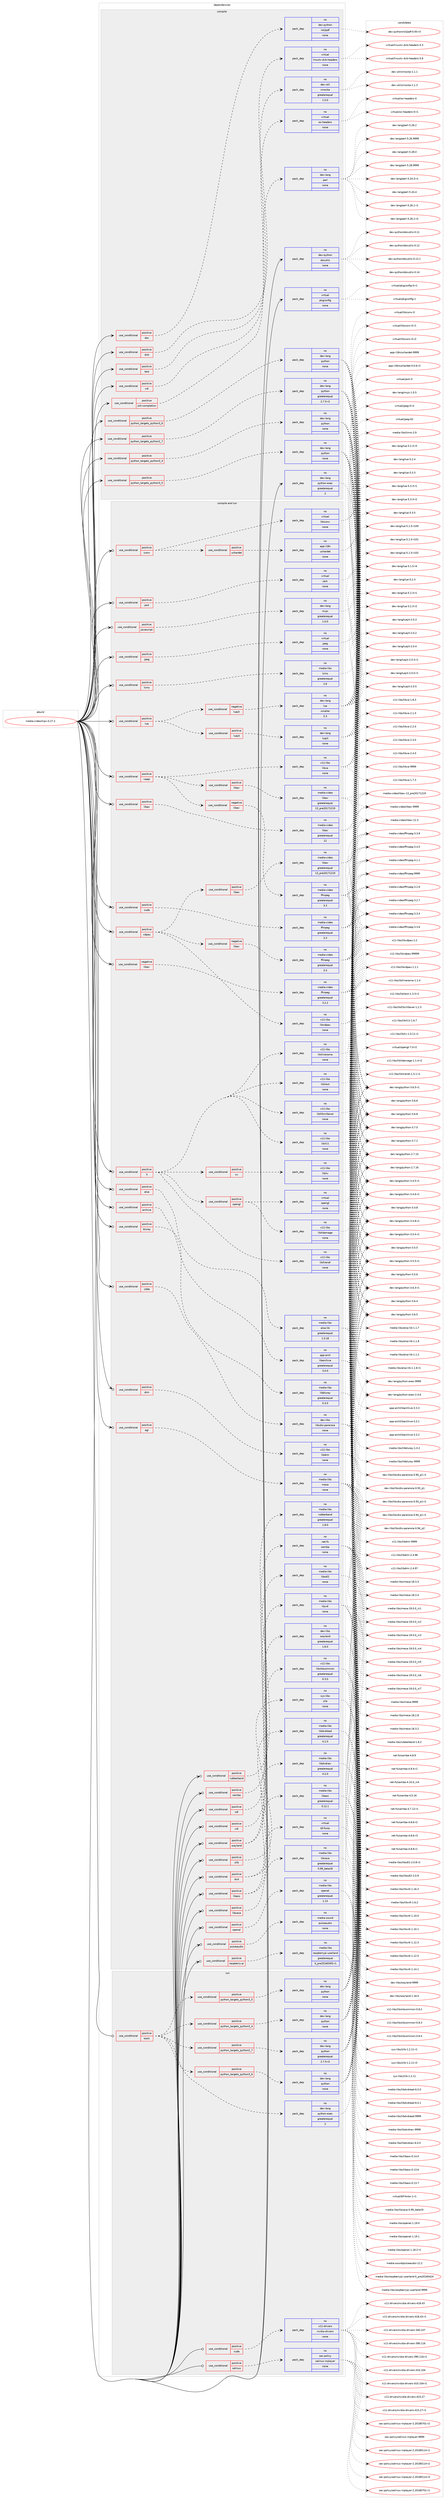 digraph prolog {

# *************
# Graph options
# *************

newrank=true;
concentrate=true;
compound=true;
graph [rankdir=LR,fontname=Helvetica,fontsize=10,ranksep=1.5];#, ranksep=2.5, nodesep=0.2];
edge  [arrowhead=vee];
node  [fontname=Helvetica,fontsize=10];

# **********
# The ebuild
# **********

subgraph cluster_leftcol {
color=gray;
rank=same;
label=<<i>ebuild</i>>;
id [label="media-video/mpv-0.27.2", color=red, width=4, href="../media-video/mpv-0.27.2.svg"];
}

# ****************
# The dependencies
# ****************

subgraph cluster_midcol {
color=gray;
label=<<i>dependencies</i>>;
subgraph cluster_compile {
fillcolor="#eeeeee";
style=filled;
label=<<i>compile</i>>;
subgraph cond440662 {
dependency1638947 [label=<<TABLE BORDER="0" CELLBORDER="1" CELLSPACING="0" CELLPADDING="4"><TR><TD ROWSPAN="3" CELLPADDING="10">use_conditional</TD></TR><TR><TD>positive</TD></TR><TR><TD>doc</TD></TR></TABLE>>, shape=none, color=red];
subgraph pack1171828 {
dependency1638948 [label=<<TABLE BORDER="0" CELLBORDER="1" CELLSPACING="0" CELLPADDING="4" WIDTH="220"><TR><TD ROWSPAN="6" CELLPADDING="30">pack_dep</TD></TR><TR><TD WIDTH="110">no</TD></TR><TR><TD>dev-python</TD></TR><TR><TD>rst2pdf</TD></TR><TR><TD>none</TD></TR><TR><TD></TD></TR></TABLE>>, shape=none, color=blue];
}
dependency1638947:e -> dependency1638948:w [weight=20,style="dashed",arrowhead="vee"];
}
id:e -> dependency1638947:w [weight=20,style="solid",arrowhead="vee"];
subgraph cond440663 {
dependency1638949 [label=<<TABLE BORDER="0" CELLBORDER="1" CELLSPACING="0" CELLPADDING="4"><TR><TD ROWSPAN="3" CELLPADDING="10">use_conditional</TD></TR><TR><TD>positive</TD></TR><TR><TD>dvb</TD></TR></TABLE>>, shape=none, color=red];
subgraph pack1171829 {
dependency1638950 [label=<<TABLE BORDER="0" CELLBORDER="1" CELLSPACING="0" CELLPADDING="4" WIDTH="220"><TR><TD ROWSPAN="6" CELLPADDING="30">pack_dep</TD></TR><TR><TD WIDTH="110">no</TD></TR><TR><TD>virtual</TD></TR><TR><TD>linuxtv-dvb-headers</TD></TR><TR><TD>none</TD></TR><TR><TD></TD></TR></TABLE>>, shape=none, color=blue];
}
dependency1638949:e -> dependency1638950:w [weight=20,style="dashed",arrowhead="vee"];
}
id:e -> dependency1638949:w [weight=20,style="solid",arrowhead="vee"];
subgraph cond440664 {
dependency1638951 [label=<<TABLE BORDER="0" CELLBORDER="1" CELLSPACING="0" CELLPADDING="4"><TR><TD ROWSPAN="3" CELLPADDING="10">use_conditional</TD></TR><TR><TD>positive</TD></TR><TR><TD>python_targets_python2_7</TD></TR></TABLE>>, shape=none, color=red];
subgraph pack1171830 {
dependency1638952 [label=<<TABLE BORDER="0" CELLBORDER="1" CELLSPACING="0" CELLPADDING="4" WIDTH="220"><TR><TD ROWSPAN="6" CELLPADDING="30">pack_dep</TD></TR><TR><TD WIDTH="110">no</TD></TR><TR><TD>dev-lang</TD></TR><TR><TD>python</TD></TR><TR><TD>greaterequal</TD></TR><TR><TD>2.7.5-r2</TD></TR></TABLE>>, shape=none, color=blue];
}
dependency1638951:e -> dependency1638952:w [weight=20,style="dashed",arrowhead="vee"];
}
id:e -> dependency1638951:w [weight=20,style="solid",arrowhead="vee"];
subgraph cond440665 {
dependency1638953 [label=<<TABLE BORDER="0" CELLBORDER="1" CELLSPACING="0" CELLPADDING="4"><TR><TD ROWSPAN="3" CELLPADDING="10">use_conditional</TD></TR><TR><TD>positive</TD></TR><TR><TD>python_targets_python3_4</TD></TR></TABLE>>, shape=none, color=red];
subgraph pack1171831 {
dependency1638954 [label=<<TABLE BORDER="0" CELLBORDER="1" CELLSPACING="0" CELLPADDING="4" WIDTH="220"><TR><TD ROWSPAN="6" CELLPADDING="30">pack_dep</TD></TR><TR><TD WIDTH="110">no</TD></TR><TR><TD>dev-lang</TD></TR><TR><TD>python</TD></TR><TR><TD>none</TD></TR><TR><TD></TD></TR></TABLE>>, shape=none, color=blue];
}
dependency1638953:e -> dependency1638954:w [weight=20,style="dashed",arrowhead="vee"];
}
id:e -> dependency1638953:w [weight=20,style="solid",arrowhead="vee"];
subgraph cond440666 {
dependency1638955 [label=<<TABLE BORDER="0" CELLBORDER="1" CELLSPACING="0" CELLPADDING="4"><TR><TD ROWSPAN="3" CELLPADDING="10">use_conditional</TD></TR><TR><TD>positive</TD></TR><TR><TD>python_targets_python3_5</TD></TR></TABLE>>, shape=none, color=red];
subgraph pack1171832 {
dependency1638956 [label=<<TABLE BORDER="0" CELLBORDER="1" CELLSPACING="0" CELLPADDING="4" WIDTH="220"><TR><TD ROWSPAN="6" CELLPADDING="30">pack_dep</TD></TR><TR><TD WIDTH="110">no</TD></TR><TR><TD>dev-lang</TD></TR><TR><TD>python</TD></TR><TR><TD>none</TD></TR><TR><TD></TD></TR></TABLE>>, shape=none, color=blue];
}
dependency1638955:e -> dependency1638956:w [weight=20,style="dashed",arrowhead="vee"];
}
id:e -> dependency1638955:w [weight=20,style="solid",arrowhead="vee"];
subgraph cond440667 {
dependency1638957 [label=<<TABLE BORDER="0" CELLBORDER="1" CELLSPACING="0" CELLPADDING="4"><TR><TD ROWSPAN="3" CELLPADDING="10">use_conditional</TD></TR><TR><TD>positive</TD></TR><TR><TD>python_targets_python3_6</TD></TR></TABLE>>, shape=none, color=red];
subgraph pack1171833 {
dependency1638958 [label=<<TABLE BORDER="0" CELLBORDER="1" CELLSPACING="0" CELLPADDING="4" WIDTH="220"><TR><TD ROWSPAN="6" CELLPADDING="30">pack_dep</TD></TR><TR><TD WIDTH="110">no</TD></TR><TR><TD>dev-lang</TD></TR><TR><TD>python</TD></TR><TR><TD>none</TD></TR><TR><TD></TD></TR></TABLE>>, shape=none, color=blue];
}
dependency1638957:e -> dependency1638958:w [weight=20,style="dashed",arrowhead="vee"];
}
id:e -> dependency1638957:w [weight=20,style="solid",arrowhead="vee"];
subgraph cond440668 {
dependency1638959 [label=<<TABLE BORDER="0" CELLBORDER="1" CELLSPACING="0" CELLPADDING="4"><TR><TD ROWSPAN="3" CELLPADDING="10">use_conditional</TD></TR><TR><TD>positive</TD></TR><TR><TD>test</TD></TR></TABLE>>, shape=none, color=red];
subgraph pack1171834 {
dependency1638960 [label=<<TABLE BORDER="0" CELLBORDER="1" CELLSPACING="0" CELLPADDING="4" WIDTH="220"><TR><TD ROWSPAN="6" CELLPADDING="30">pack_dep</TD></TR><TR><TD WIDTH="110">no</TD></TR><TR><TD>dev-util</TD></TR><TR><TD>cmocka</TD></TR><TR><TD>greaterequal</TD></TR><TR><TD>1.0.0</TD></TR></TABLE>>, shape=none, color=blue];
}
dependency1638959:e -> dependency1638960:w [weight=20,style="dashed",arrowhead="vee"];
}
id:e -> dependency1638959:w [weight=20,style="solid",arrowhead="vee"];
subgraph cond440669 {
dependency1638961 [label=<<TABLE BORDER="0" CELLBORDER="1" CELLSPACING="0" CELLPADDING="4"><TR><TD ROWSPAN="3" CELLPADDING="10">use_conditional</TD></TR><TR><TD>positive</TD></TR><TR><TD>v4l</TD></TR></TABLE>>, shape=none, color=red];
subgraph pack1171835 {
dependency1638962 [label=<<TABLE BORDER="0" CELLBORDER="1" CELLSPACING="0" CELLPADDING="4" WIDTH="220"><TR><TD ROWSPAN="6" CELLPADDING="30">pack_dep</TD></TR><TR><TD WIDTH="110">no</TD></TR><TR><TD>virtual</TD></TR><TR><TD>os-headers</TD></TR><TR><TD>none</TD></TR><TR><TD></TD></TR></TABLE>>, shape=none, color=blue];
}
dependency1638961:e -> dependency1638962:w [weight=20,style="dashed",arrowhead="vee"];
}
id:e -> dependency1638961:w [weight=20,style="solid",arrowhead="vee"];
subgraph cond440670 {
dependency1638963 [label=<<TABLE BORDER="0" CELLBORDER="1" CELLSPACING="0" CELLPADDING="4"><TR><TD ROWSPAN="3" CELLPADDING="10">use_conditional</TD></TR><TR><TD>positive</TD></TR><TR><TD>zsh-completion</TD></TR></TABLE>>, shape=none, color=red];
subgraph pack1171836 {
dependency1638964 [label=<<TABLE BORDER="0" CELLBORDER="1" CELLSPACING="0" CELLPADDING="4" WIDTH="220"><TR><TD ROWSPAN="6" CELLPADDING="30">pack_dep</TD></TR><TR><TD WIDTH="110">no</TD></TR><TR><TD>dev-lang</TD></TR><TR><TD>perl</TD></TR><TR><TD>none</TD></TR><TR><TD></TD></TR></TABLE>>, shape=none, color=blue];
}
dependency1638963:e -> dependency1638964:w [weight=20,style="dashed",arrowhead="vee"];
}
id:e -> dependency1638963:w [weight=20,style="solid",arrowhead="vee"];
subgraph pack1171837 {
dependency1638965 [label=<<TABLE BORDER="0" CELLBORDER="1" CELLSPACING="0" CELLPADDING="4" WIDTH="220"><TR><TD ROWSPAN="6" CELLPADDING="30">pack_dep</TD></TR><TR><TD WIDTH="110">no</TD></TR><TR><TD>dev-lang</TD></TR><TR><TD>python-exec</TD></TR><TR><TD>greaterequal</TD></TR><TR><TD>2</TD></TR></TABLE>>, shape=none, color=blue];
}
id:e -> dependency1638965:w [weight=20,style="solid",arrowhead="vee"];
subgraph pack1171838 {
dependency1638966 [label=<<TABLE BORDER="0" CELLBORDER="1" CELLSPACING="0" CELLPADDING="4" WIDTH="220"><TR><TD ROWSPAN="6" CELLPADDING="30">pack_dep</TD></TR><TR><TD WIDTH="110">no</TD></TR><TR><TD>dev-python</TD></TR><TR><TD>docutils</TD></TR><TR><TD>none</TD></TR><TR><TD></TD></TR></TABLE>>, shape=none, color=blue];
}
id:e -> dependency1638966:w [weight=20,style="solid",arrowhead="vee"];
subgraph pack1171839 {
dependency1638967 [label=<<TABLE BORDER="0" CELLBORDER="1" CELLSPACING="0" CELLPADDING="4" WIDTH="220"><TR><TD ROWSPAN="6" CELLPADDING="30">pack_dep</TD></TR><TR><TD WIDTH="110">no</TD></TR><TR><TD>virtual</TD></TR><TR><TD>pkgconfig</TD></TR><TR><TD>none</TD></TR><TR><TD></TD></TR></TABLE>>, shape=none, color=blue];
}
id:e -> dependency1638967:w [weight=20,style="solid",arrowhead="vee"];
}
subgraph cluster_compileandrun {
fillcolor="#eeeeee";
style=filled;
label=<<i>compile and run</i>>;
subgraph cond440671 {
dependency1638968 [label=<<TABLE BORDER="0" CELLBORDER="1" CELLSPACING="0" CELLPADDING="4"><TR><TD ROWSPAN="3" CELLPADDING="10">use_conditional</TD></TR><TR><TD>negative</TD></TR><TR><TD>libav</TD></TR></TABLE>>, shape=none, color=red];
subgraph pack1171840 {
dependency1638969 [label=<<TABLE BORDER="0" CELLBORDER="1" CELLSPACING="0" CELLPADDING="4" WIDTH="220"><TR><TD ROWSPAN="6" CELLPADDING="30">pack_dep</TD></TR><TR><TD WIDTH="110">no</TD></TR><TR><TD>media-video</TD></TR><TR><TD>ffmpeg</TD></TR><TR><TD>greaterequal</TD></TR><TR><TD>3.2.2</TD></TR></TABLE>>, shape=none, color=blue];
}
dependency1638968:e -> dependency1638969:w [weight=20,style="dashed",arrowhead="vee"];
}
id:e -> dependency1638968:w [weight=20,style="solid",arrowhead="odotvee"];
subgraph cond440672 {
dependency1638970 [label=<<TABLE BORDER="0" CELLBORDER="1" CELLSPACING="0" CELLPADDING="4"><TR><TD ROWSPAN="3" CELLPADDING="10">use_conditional</TD></TR><TR><TD>positive</TD></TR><TR><TD>X</TD></TR></TABLE>>, shape=none, color=red];
subgraph pack1171841 {
dependency1638971 [label=<<TABLE BORDER="0" CELLBORDER="1" CELLSPACING="0" CELLPADDING="4" WIDTH="220"><TR><TD ROWSPAN="6" CELLPADDING="30">pack_dep</TD></TR><TR><TD WIDTH="110">no</TD></TR><TR><TD>x11-libs</TD></TR><TR><TD>libX11</TD></TR><TR><TD>none</TD></TR><TR><TD></TD></TR></TABLE>>, shape=none, color=blue];
}
dependency1638970:e -> dependency1638971:w [weight=20,style="dashed",arrowhead="vee"];
subgraph pack1171842 {
dependency1638972 [label=<<TABLE BORDER="0" CELLBORDER="1" CELLSPACING="0" CELLPADDING="4" WIDTH="220"><TR><TD ROWSPAN="6" CELLPADDING="30">pack_dep</TD></TR><TR><TD WIDTH="110">no</TD></TR><TR><TD>x11-libs</TD></TR><TR><TD>libXScrnSaver</TD></TR><TR><TD>none</TD></TR><TR><TD></TD></TR></TABLE>>, shape=none, color=blue];
}
dependency1638970:e -> dependency1638972:w [weight=20,style="dashed",arrowhead="vee"];
subgraph pack1171843 {
dependency1638973 [label=<<TABLE BORDER="0" CELLBORDER="1" CELLSPACING="0" CELLPADDING="4" WIDTH="220"><TR><TD ROWSPAN="6" CELLPADDING="30">pack_dep</TD></TR><TR><TD WIDTH="110">no</TD></TR><TR><TD>x11-libs</TD></TR><TR><TD>libXext</TD></TR><TR><TD>none</TD></TR><TR><TD></TD></TR></TABLE>>, shape=none, color=blue];
}
dependency1638970:e -> dependency1638973:w [weight=20,style="dashed",arrowhead="vee"];
subgraph pack1171844 {
dependency1638974 [label=<<TABLE BORDER="0" CELLBORDER="1" CELLSPACING="0" CELLPADDING="4" WIDTH="220"><TR><TD ROWSPAN="6" CELLPADDING="30">pack_dep</TD></TR><TR><TD WIDTH="110">no</TD></TR><TR><TD>x11-libs</TD></TR><TR><TD>libXinerama</TD></TR><TR><TD>none</TD></TR><TR><TD></TD></TR></TABLE>>, shape=none, color=blue];
}
dependency1638970:e -> dependency1638974:w [weight=20,style="dashed",arrowhead="vee"];
subgraph pack1171845 {
dependency1638975 [label=<<TABLE BORDER="0" CELLBORDER="1" CELLSPACING="0" CELLPADDING="4" WIDTH="220"><TR><TD ROWSPAN="6" CELLPADDING="30">pack_dep</TD></TR><TR><TD WIDTH="110">no</TD></TR><TR><TD>x11-libs</TD></TR><TR><TD>libXrandr</TD></TR><TR><TD>none</TD></TR><TR><TD></TD></TR></TABLE>>, shape=none, color=blue];
}
dependency1638970:e -> dependency1638975:w [weight=20,style="dashed",arrowhead="vee"];
subgraph cond440673 {
dependency1638976 [label=<<TABLE BORDER="0" CELLBORDER="1" CELLSPACING="0" CELLPADDING="4"><TR><TD ROWSPAN="3" CELLPADDING="10">use_conditional</TD></TR><TR><TD>positive</TD></TR><TR><TD>opengl</TD></TR></TABLE>>, shape=none, color=red];
subgraph pack1171846 {
dependency1638977 [label=<<TABLE BORDER="0" CELLBORDER="1" CELLSPACING="0" CELLPADDING="4" WIDTH="220"><TR><TD ROWSPAN="6" CELLPADDING="30">pack_dep</TD></TR><TR><TD WIDTH="110">no</TD></TR><TR><TD>x11-libs</TD></TR><TR><TD>libXdamage</TD></TR><TR><TD>none</TD></TR><TR><TD></TD></TR></TABLE>>, shape=none, color=blue];
}
dependency1638976:e -> dependency1638977:w [weight=20,style="dashed",arrowhead="vee"];
subgraph pack1171847 {
dependency1638978 [label=<<TABLE BORDER="0" CELLBORDER="1" CELLSPACING="0" CELLPADDING="4" WIDTH="220"><TR><TD ROWSPAN="6" CELLPADDING="30">pack_dep</TD></TR><TR><TD WIDTH="110">no</TD></TR><TR><TD>virtual</TD></TR><TR><TD>opengl</TD></TR><TR><TD>none</TD></TR><TR><TD></TD></TR></TABLE>>, shape=none, color=blue];
}
dependency1638976:e -> dependency1638978:w [weight=20,style="dashed",arrowhead="vee"];
}
dependency1638970:e -> dependency1638976:w [weight=20,style="dashed",arrowhead="vee"];
subgraph cond440674 {
dependency1638979 [label=<<TABLE BORDER="0" CELLBORDER="1" CELLSPACING="0" CELLPADDING="4"><TR><TD ROWSPAN="3" CELLPADDING="10">use_conditional</TD></TR><TR><TD>positive</TD></TR><TR><TD>xv</TD></TR></TABLE>>, shape=none, color=red];
subgraph pack1171848 {
dependency1638980 [label=<<TABLE BORDER="0" CELLBORDER="1" CELLSPACING="0" CELLPADDING="4" WIDTH="220"><TR><TD ROWSPAN="6" CELLPADDING="30">pack_dep</TD></TR><TR><TD WIDTH="110">no</TD></TR><TR><TD>x11-libs</TD></TR><TR><TD>libXv</TD></TR><TR><TD>none</TD></TR><TR><TD></TD></TR></TABLE>>, shape=none, color=blue];
}
dependency1638979:e -> dependency1638980:w [weight=20,style="dashed",arrowhead="vee"];
}
dependency1638970:e -> dependency1638979:w [weight=20,style="dashed",arrowhead="vee"];
}
id:e -> dependency1638970:w [weight=20,style="solid",arrowhead="odotvee"];
subgraph cond440675 {
dependency1638981 [label=<<TABLE BORDER="0" CELLBORDER="1" CELLSPACING="0" CELLPADDING="4"><TR><TD ROWSPAN="3" CELLPADDING="10">use_conditional</TD></TR><TR><TD>positive</TD></TR><TR><TD>alsa</TD></TR></TABLE>>, shape=none, color=red];
subgraph pack1171849 {
dependency1638982 [label=<<TABLE BORDER="0" CELLBORDER="1" CELLSPACING="0" CELLPADDING="4" WIDTH="220"><TR><TD ROWSPAN="6" CELLPADDING="30">pack_dep</TD></TR><TR><TD WIDTH="110">no</TD></TR><TR><TD>media-libs</TD></TR><TR><TD>alsa-lib</TD></TR><TR><TD>greaterequal</TD></TR><TR><TD>1.0.18</TD></TR></TABLE>>, shape=none, color=blue];
}
dependency1638981:e -> dependency1638982:w [weight=20,style="dashed",arrowhead="vee"];
}
id:e -> dependency1638981:w [weight=20,style="solid",arrowhead="odotvee"];
subgraph cond440676 {
dependency1638983 [label=<<TABLE BORDER="0" CELLBORDER="1" CELLSPACING="0" CELLPADDING="4"><TR><TD ROWSPAN="3" CELLPADDING="10">use_conditional</TD></TR><TR><TD>positive</TD></TR><TR><TD>archive</TD></TR></TABLE>>, shape=none, color=red];
subgraph pack1171850 {
dependency1638984 [label=<<TABLE BORDER="0" CELLBORDER="1" CELLSPACING="0" CELLPADDING="4" WIDTH="220"><TR><TD ROWSPAN="6" CELLPADDING="30">pack_dep</TD></TR><TR><TD WIDTH="110">no</TD></TR><TR><TD>app-arch</TD></TR><TR><TD>libarchive</TD></TR><TR><TD>greaterequal</TD></TR><TR><TD>3.0.0</TD></TR></TABLE>>, shape=none, color=blue];
}
dependency1638983:e -> dependency1638984:w [weight=20,style="dashed",arrowhead="vee"];
}
id:e -> dependency1638983:w [weight=20,style="solid",arrowhead="odotvee"];
subgraph cond440677 {
dependency1638985 [label=<<TABLE BORDER="0" CELLBORDER="1" CELLSPACING="0" CELLPADDING="4"><TR><TD ROWSPAN="3" CELLPADDING="10">use_conditional</TD></TR><TR><TD>positive</TD></TR><TR><TD>bluray</TD></TR></TABLE>>, shape=none, color=red];
subgraph pack1171851 {
dependency1638986 [label=<<TABLE BORDER="0" CELLBORDER="1" CELLSPACING="0" CELLPADDING="4" WIDTH="220"><TR><TD ROWSPAN="6" CELLPADDING="30">pack_dep</TD></TR><TR><TD WIDTH="110">no</TD></TR><TR><TD>media-libs</TD></TR><TR><TD>libbluray</TD></TR><TR><TD>greaterequal</TD></TR><TR><TD>0.3.0</TD></TR></TABLE>>, shape=none, color=blue];
}
dependency1638985:e -> dependency1638986:w [weight=20,style="dashed",arrowhead="vee"];
}
id:e -> dependency1638985:w [weight=20,style="solid",arrowhead="odotvee"];
subgraph cond440678 {
dependency1638987 [label=<<TABLE BORDER="0" CELLBORDER="1" CELLSPACING="0" CELLPADDING="4"><TR><TD ROWSPAN="3" CELLPADDING="10">use_conditional</TD></TR><TR><TD>positive</TD></TR><TR><TD>cdda</TD></TR></TABLE>>, shape=none, color=red];
subgraph pack1171852 {
dependency1638988 [label=<<TABLE BORDER="0" CELLBORDER="1" CELLSPACING="0" CELLPADDING="4" WIDTH="220"><TR><TD ROWSPAN="6" CELLPADDING="30">pack_dep</TD></TR><TR><TD WIDTH="110">no</TD></TR><TR><TD>dev-libs</TD></TR><TR><TD>libcdio-paranoia</TD></TR><TR><TD>none</TD></TR><TR><TD></TD></TR></TABLE>>, shape=none, color=blue];
}
dependency1638987:e -> dependency1638988:w [weight=20,style="dashed",arrowhead="vee"];
}
id:e -> dependency1638987:w [weight=20,style="solid",arrowhead="odotvee"];
subgraph cond440679 {
dependency1638989 [label=<<TABLE BORDER="0" CELLBORDER="1" CELLSPACING="0" CELLPADDING="4"><TR><TD ROWSPAN="3" CELLPADDING="10">use_conditional</TD></TR><TR><TD>positive</TD></TR><TR><TD>cuda</TD></TR></TABLE>>, shape=none, color=red];
subgraph pack1171853 {
dependency1638990 [label=<<TABLE BORDER="0" CELLBORDER="1" CELLSPACING="0" CELLPADDING="4" WIDTH="220"><TR><TD ROWSPAN="6" CELLPADDING="30">pack_dep</TD></TR><TR><TD WIDTH="110">no</TD></TR><TR><TD>media-video</TD></TR><TR><TD>ffmpeg</TD></TR><TR><TD>greaterequal</TD></TR><TR><TD>3.3</TD></TR></TABLE>>, shape=none, color=blue];
}
dependency1638989:e -> dependency1638990:w [weight=20,style="dashed",arrowhead="vee"];
}
id:e -> dependency1638989:w [weight=20,style="solid",arrowhead="odotvee"];
subgraph cond440680 {
dependency1638991 [label=<<TABLE BORDER="0" CELLBORDER="1" CELLSPACING="0" CELLPADDING="4"><TR><TD ROWSPAN="3" CELLPADDING="10">use_conditional</TD></TR><TR><TD>positive</TD></TR><TR><TD>drm</TD></TR></TABLE>>, shape=none, color=red];
subgraph pack1171854 {
dependency1638992 [label=<<TABLE BORDER="0" CELLBORDER="1" CELLSPACING="0" CELLPADDING="4" WIDTH="220"><TR><TD ROWSPAN="6" CELLPADDING="30">pack_dep</TD></TR><TR><TD WIDTH="110">no</TD></TR><TR><TD>x11-libs</TD></TR><TR><TD>libdrm</TD></TR><TR><TD>none</TD></TR><TR><TD></TD></TR></TABLE>>, shape=none, color=blue];
}
dependency1638991:e -> dependency1638992:w [weight=20,style="dashed",arrowhead="vee"];
}
id:e -> dependency1638991:w [weight=20,style="solid",arrowhead="odotvee"];
subgraph cond440681 {
dependency1638993 [label=<<TABLE BORDER="0" CELLBORDER="1" CELLSPACING="0" CELLPADDING="4"><TR><TD ROWSPAN="3" CELLPADDING="10">use_conditional</TD></TR><TR><TD>positive</TD></TR><TR><TD>dvd</TD></TR></TABLE>>, shape=none, color=red];
subgraph pack1171855 {
dependency1638994 [label=<<TABLE BORDER="0" CELLBORDER="1" CELLSPACING="0" CELLPADDING="4" WIDTH="220"><TR><TD ROWSPAN="6" CELLPADDING="30">pack_dep</TD></TR><TR><TD WIDTH="110">no</TD></TR><TR><TD>media-libs</TD></TR><TR><TD>libdvdnav</TD></TR><TR><TD>greaterequal</TD></TR><TR><TD>4.2.0</TD></TR></TABLE>>, shape=none, color=blue];
}
dependency1638993:e -> dependency1638994:w [weight=20,style="dashed",arrowhead="vee"];
subgraph pack1171856 {
dependency1638995 [label=<<TABLE BORDER="0" CELLBORDER="1" CELLSPACING="0" CELLPADDING="4" WIDTH="220"><TR><TD ROWSPAN="6" CELLPADDING="30">pack_dep</TD></TR><TR><TD WIDTH="110">no</TD></TR><TR><TD>media-libs</TD></TR><TR><TD>libdvdread</TD></TR><TR><TD>greaterequal</TD></TR><TR><TD>4.1.0</TD></TR></TABLE>>, shape=none, color=blue];
}
dependency1638993:e -> dependency1638995:w [weight=20,style="dashed",arrowhead="vee"];
}
id:e -> dependency1638993:w [weight=20,style="solid",arrowhead="odotvee"];
subgraph cond440682 {
dependency1638996 [label=<<TABLE BORDER="0" CELLBORDER="1" CELLSPACING="0" CELLPADDING="4"><TR><TD ROWSPAN="3" CELLPADDING="10">use_conditional</TD></TR><TR><TD>positive</TD></TR><TR><TD>egl</TD></TR></TABLE>>, shape=none, color=red];
subgraph pack1171857 {
dependency1638997 [label=<<TABLE BORDER="0" CELLBORDER="1" CELLSPACING="0" CELLPADDING="4" WIDTH="220"><TR><TD ROWSPAN="6" CELLPADDING="30">pack_dep</TD></TR><TR><TD WIDTH="110">no</TD></TR><TR><TD>media-libs</TD></TR><TR><TD>mesa</TD></TR><TR><TD>none</TD></TR><TR><TD></TD></TR></TABLE>>, shape=none, color=blue];
}
dependency1638996:e -> dependency1638997:w [weight=20,style="dashed",arrowhead="vee"];
}
id:e -> dependency1638996:w [weight=20,style="solid",arrowhead="odotvee"];
subgraph cond440683 {
dependency1638998 [label=<<TABLE BORDER="0" CELLBORDER="1" CELLSPACING="0" CELLPADDING="4"><TR><TD ROWSPAN="3" CELLPADDING="10">use_conditional</TD></TR><TR><TD>positive</TD></TR><TR><TD>iconv</TD></TR></TABLE>>, shape=none, color=red];
subgraph pack1171858 {
dependency1638999 [label=<<TABLE BORDER="0" CELLBORDER="1" CELLSPACING="0" CELLPADDING="4" WIDTH="220"><TR><TD ROWSPAN="6" CELLPADDING="30">pack_dep</TD></TR><TR><TD WIDTH="110">no</TD></TR><TR><TD>virtual</TD></TR><TR><TD>libiconv</TD></TR><TR><TD>none</TD></TR><TR><TD></TD></TR></TABLE>>, shape=none, color=blue];
}
dependency1638998:e -> dependency1638999:w [weight=20,style="dashed",arrowhead="vee"];
subgraph cond440684 {
dependency1639000 [label=<<TABLE BORDER="0" CELLBORDER="1" CELLSPACING="0" CELLPADDING="4"><TR><TD ROWSPAN="3" CELLPADDING="10">use_conditional</TD></TR><TR><TD>positive</TD></TR><TR><TD>uchardet</TD></TR></TABLE>>, shape=none, color=red];
subgraph pack1171859 {
dependency1639001 [label=<<TABLE BORDER="0" CELLBORDER="1" CELLSPACING="0" CELLPADDING="4" WIDTH="220"><TR><TD ROWSPAN="6" CELLPADDING="30">pack_dep</TD></TR><TR><TD WIDTH="110">no</TD></TR><TR><TD>app-i18n</TD></TR><TR><TD>uchardet</TD></TR><TR><TD>none</TD></TR><TR><TD></TD></TR></TABLE>>, shape=none, color=blue];
}
dependency1639000:e -> dependency1639001:w [weight=20,style="dashed",arrowhead="vee"];
}
dependency1638998:e -> dependency1639000:w [weight=20,style="dashed",arrowhead="vee"];
}
id:e -> dependency1638998:w [weight=20,style="solid",arrowhead="odotvee"];
subgraph cond440685 {
dependency1639002 [label=<<TABLE BORDER="0" CELLBORDER="1" CELLSPACING="0" CELLPADDING="4"><TR><TD ROWSPAN="3" CELLPADDING="10">use_conditional</TD></TR><TR><TD>positive</TD></TR><TR><TD>jack</TD></TR></TABLE>>, shape=none, color=red];
subgraph pack1171860 {
dependency1639003 [label=<<TABLE BORDER="0" CELLBORDER="1" CELLSPACING="0" CELLPADDING="4" WIDTH="220"><TR><TD ROWSPAN="6" CELLPADDING="30">pack_dep</TD></TR><TR><TD WIDTH="110">no</TD></TR><TR><TD>virtual</TD></TR><TR><TD>jack</TD></TR><TR><TD>none</TD></TR><TR><TD></TD></TR></TABLE>>, shape=none, color=blue];
}
dependency1639002:e -> dependency1639003:w [weight=20,style="dashed",arrowhead="vee"];
}
id:e -> dependency1639002:w [weight=20,style="solid",arrowhead="odotvee"];
subgraph cond440686 {
dependency1639004 [label=<<TABLE BORDER="0" CELLBORDER="1" CELLSPACING="0" CELLPADDING="4"><TR><TD ROWSPAN="3" CELLPADDING="10">use_conditional</TD></TR><TR><TD>positive</TD></TR><TR><TD>javascript</TD></TR></TABLE>>, shape=none, color=red];
subgraph pack1171861 {
dependency1639005 [label=<<TABLE BORDER="0" CELLBORDER="1" CELLSPACING="0" CELLPADDING="4" WIDTH="220"><TR><TD ROWSPAN="6" CELLPADDING="30">pack_dep</TD></TR><TR><TD WIDTH="110">no</TD></TR><TR><TD>dev-lang</TD></TR><TR><TD>mujs</TD></TR><TR><TD>greaterequal</TD></TR><TR><TD>1.0.0</TD></TR></TABLE>>, shape=none, color=blue];
}
dependency1639004:e -> dependency1639005:w [weight=20,style="dashed",arrowhead="vee"];
}
id:e -> dependency1639004:w [weight=20,style="solid",arrowhead="odotvee"];
subgraph cond440687 {
dependency1639006 [label=<<TABLE BORDER="0" CELLBORDER="1" CELLSPACING="0" CELLPADDING="4"><TR><TD ROWSPAN="3" CELLPADDING="10">use_conditional</TD></TR><TR><TD>positive</TD></TR><TR><TD>jpeg</TD></TR></TABLE>>, shape=none, color=red];
subgraph pack1171862 {
dependency1639007 [label=<<TABLE BORDER="0" CELLBORDER="1" CELLSPACING="0" CELLPADDING="4" WIDTH="220"><TR><TD ROWSPAN="6" CELLPADDING="30">pack_dep</TD></TR><TR><TD WIDTH="110">no</TD></TR><TR><TD>virtual</TD></TR><TR><TD>jpeg</TD></TR><TR><TD>none</TD></TR><TR><TD></TD></TR></TABLE>>, shape=none, color=blue];
}
dependency1639006:e -> dependency1639007:w [weight=20,style="dashed",arrowhead="vee"];
}
id:e -> dependency1639006:w [weight=20,style="solid",arrowhead="odotvee"];
subgraph cond440688 {
dependency1639008 [label=<<TABLE BORDER="0" CELLBORDER="1" CELLSPACING="0" CELLPADDING="4"><TR><TD ROWSPAN="3" CELLPADDING="10">use_conditional</TD></TR><TR><TD>positive</TD></TR><TR><TD>lcms</TD></TR></TABLE>>, shape=none, color=red];
subgraph pack1171863 {
dependency1639009 [label=<<TABLE BORDER="0" CELLBORDER="1" CELLSPACING="0" CELLPADDING="4" WIDTH="220"><TR><TD ROWSPAN="6" CELLPADDING="30">pack_dep</TD></TR><TR><TD WIDTH="110">no</TD></TR><TR><TD>media-libs</TD></TR><TR><TD>lcms</TD></TR><TR><TD>greaterequal</TD></TR><TR><TD>2.6</TD></TR></TABLE>>, shape=none, color=blue];
}
dependency1639008:e -> dependency1639009:w [weight=20,style="dashed",arrowhead="vee"];
}
id:e -> dependency1639008:w [weight=20,style="solid",arrowhead="odotvee"];
subgraph cond440689 {
dependency1639010 [label=<<TABLE BORDER="0" CELLBORDER="1" CELLSPACING="0" CELLPADDING="4"><TR><TD ROWSPAN="3" CELLPADDING="10">use_conditional</TD></TR><TR><TD>positive</TD></TR><TR><TD>libass</TD></TR></TABLE>>, shape=none, color=red];
subgraph pack1171864 {
dependency1639011 [label=<<TABLE BORDER="0" CELLBORDER="1" CELLSPACING="0" CELLPADDING="4" WIDTH="220"><TR><TD ROWSPAN="6" CELLPADDING="30">pack_dep</TD></TR><TR><TD WIDTH="110">no</TD></TR><TR><TD>media-libs</TD></TR><TR><TD>libass</TD></TR><TR><TD>greaterequal</TD></TR><TR><TD>0.12.1</TD></TR></TABLE>>, shape=none, color=blue];
}
dependency1639010:e -> dependency1639011:w [weight=20,style="dashed",arrowhead="vee"];
subgraph pack1171865 {
dependency1639012 [label=<<TABLE BORDER="0" CELLBORDER="1" CELLSPACING="0" CELLPADDING="4" WIDTH="220"><TR><TD ROWSPAN="6" CELLPADDING="30">pack_dep</TD></TR><TR><TD WIDTH="110">no</TD></TR><TR><TD>virtual</TD></TR><TR><TD>ttf-fonts</TD></TR><TR><TD>none</TD></TR><TR><TD></TD></TR></TABLE>>, shape=none, color=blue];
}
dependency1639010:e -> dependency1639012:w [weight=20,style="dashed",arrowhead="vee"];
}
id:e -> dependency1639010:w [weight=20,style="solid",arrowhead="odotvee"];
subgraph cond440690 {
dependency1639013 [label=<<TABLE BORDER="0" CELLBORDER="1" CELLSPACING="0" CELLPADDING="4"><TR><TD ROWSPAN="3" CELLPADDING="10">use_conditional</TD></TR><TR><TD>positive</TD></TR><TR><TD>libav</TD></TR></TABLE>>, shape=none, color=red];
subgraph pack1171866 {
dependency1639014 [label=<<TABLE BORDER="0" CELLBORDER="1" CELLSPACING="0" CELLPADDING="4" WIDTH="220"><TR><TD ROWSPAN="6" CELLPADDING="30">pack_dep</TD></TR><TR><TD WIDTH="110">no</TD></TR><TR><TD>media-video</TD></TR><TR><TD>libav</TD></TR><TR><TD>greaterequal</TD></TR><TR><TD>12</TD></TR></TABLE>>, shape=none, color=blue];
}
dependency1639013:e -> dependency1639014:w [weight=20,style="dashed",arrowhead="vee"];
}
id:e -> dependency1639013:w [weight=20,style="solid",arrowhead="odotvee"];
subgraph cond440691 {
dependency1639015 [label=<<TABLE BORDER="0" CELLBORDER="1" CELLSPACING="0" CELLPADDING="4"><TR><TD ROWSPAN="3" CELLPADDING="10">use_conditional</TD></TR><TR><TD>positive</TD></TR><TR><TD>libcaca</TD></TR></TABLE>>, shape=none, color=red];
subgraph pack1171867 {
dependency1639016 [label=<<TABLE BORDER="0" CELLBORDER="1" CELLSPACING="0" CELLPADDING="4" WIDTH="220"><TR><TD ROWSPAN="6" CELLPADDING="30">pack_dep</TD></TR><TR><TD WIDTH="110">no</TD></TR><TR><TD>media-libs</TD></TR><TR><TD>libcaca</TD></TR><TR><TD>greaterequal</TD></TR><TR><TD>0.99_beta18</TD></TR></TABLE>>, shape=none, color=blue];
}
dependency1639015:e -> dependency1639016:w [weight=20,style="dashed",arrowhead="vee"];
}
id:e -> dependency1639015:w [weight=20,style="solid",arrowhead="odotvee"];
subgraph cond440692 {
dependency1639017 [label=<<TABLE BORDER="0" CELLBORDER="1" CELLSPACING="0" CELLPADDING="4"><TR><TD ROWSPAN="3" CELLPADDING="10">use_conditional</TD></TR><TR><TD>positive</TD></TR><TR><TD>lua</TD></TR></TABLE>>, shape=none, color=red];
subgraph cond440693 {
dependency1639018 [label=<<TABLE BORDER="0" CELLBORDER="1" CELLSPACING="0" CELLPADDING="4"><TR><TD ROWSPAN="3" CELLPADDING="10">use_conditional</TD></TR><TR><TD>negative</TD></TR><TR><TD>luajit</TD></TR></TABLE>>, shape=none, color=red];
subgraph pack1171868 {
dependency1639019 [label=<<TABLE BORDER="0" CELLBORDER="1" CELLSPACING="0" CELLPADDING="4" WIDTH="220"><TR><TD ROWSPAN="6" CELLPADDING="30">pack_dep</TD></TR><TR><TD WIDTH="110">no</TD></TR><TR><TD>dev-lang</TD></TR><TR><TD>lua</TD></TR><TR><TD>smaller</TD></TR><TR><TD>5.3</TD></TR></TABLE>>, shape=none, color=blue];
}
dependency1639018:e -> dependency1639019:w [weight=20,style="dashed",arrowhead="vee"];
}
dependency1639017:e -> dependency1639018:w [weight=20,style="dashed",arrowhead="vee"];
subgraph cond440694 {
dependency1639020 [label=<<TABLE BORDER="0" CELLBORDER="1" CELLSPACING="0" CELLPADDING="4"><TR><TD ROWSPAN="3" CELLPADDING="10">use_conditional</TD></TR><TR><TD>positive</TD></TR><TR><TD>luajit</TD></TR></TABLE>>, shape=none, color=red];
subgraph pack1171869 {
dependency1639021 [label=<<TABLE BORDER="0" CELLBORDER="1" CELLSPACING="0" CELLPADDING="4" WIDTH="220"><TR><TD ROWSPAN="6" CELLPADDING="30">pack_dep</TD></TR><TR><TD WIDTH="110">no</TD></TR><TR><TD>dev-lang</TD></TR><TR><TD>luajit</TD></TR><TR><TD>none</TD></TR><TR><TD></TD></TR></TABLE>>, shape=none, color=blue];
}
dependency1639020:e -> dependency1639021:w [weight=20,style="dashed",arrowhead="vee"];
}
dependency1639017:e -> dependency1639020:w [weight=20,style="dashed",arrowhead="vee"];
}
id:e -> dependency1639017:w [weight=20,style="solid",arrowhead="odotvee"];
subgraph cond440695 {
dependency1639022 [label=<<TABLE BORDER="0" CELLBORDER="1" CELLSPACING="0" CELLPADDING="4"><TR><TD ROWSPAN="3" CELLPADDING="10">use_conditional</TD></TR><TR><TD>positive</TD></TR><TR><TD>openal</TD></TR></TABLE>>, shape=none, color=red];
subgraph pack1171870 {
dependency1639023 [label=<<TABLE BORDER="0" CELLBORDER="1" CELLSPACING="0" CELLPADDING="4" WIDTH="220"><TR><TD ROWSPAN="6" CELLPADDING="30">pack_dep</TD></TR><TR><TD WIDTH="110">no</TD></TR><TR><TD>media-libs</TD></TR><TR><TD>openal</TD></TR><TR><TD>greaterequal</TD></TR><TR><TD>1.13</TD></TR></TABLE>>, shape=none, color=blue];
}
dependency1639022:e -> dependency1639023:w [weight=20,style="dashed",arrowhead="vee"];
}
id:e -> dependency1639022:w [weight=20,style="solid",arrowhead="odotvee"];
subgraph cond440696 {
dependency1639024 [label=<<TABLE BORDER="0" CELLBORDER="1" CELLSPACING="0" CELLPADDING="4"><TR><TD ROWSPAN="3" CELLPADDING="10">use_conditional</TD></TR><TR><TD>positive</TD></TR><TR><TD>pulseaudio</TD></TR></TABLE>>, shape=none, color=red];
subgraph pack1171871 {
dependency1639025 [label=<<TABLE BORDER="0" CELLBORDER="1" CELLSPACING="0" CELLPADDING="4" WIDTH="220"><TR><TD ROWSPAN="6" CELLPADDING="30">pack_dep</TD></TR><TR><TD WIDTH="110">no</TD></TR><TR><TD>media-sound</TD></TR><TR><TD>pulseaudio</TD></TR><TR><TD>none</TD></TR><TR><TD></TD></TR></TABLE>>, shape=none, color=blue];
}
dependency1639024:e -> dependency1639025:w [weight=20,style="dashed",arrowhead="vee"];
}
id:e -> dependency1639024:w [weight=20,style="solid",arrowhead="odotvee"];
subgraph cond440697 {
dependency1639026 [label=<<TABLE BORDER="0" CELLBORDER="1" CELLSPACING="0" CELLPADDING="4"><TR><TD ROWSPAN="3" CELLPADDING="10">use_conditional</TD></TR><TR><TD>positive</TD></TR><TR><TD>raspberry-pi</TD></TR></TABLE>>, shape=none, color=red];
subgraph pack1171872 {
dependency1639027 [label=<<TABLE BORDER="0" CELLBORDER="1" CELLSPACING="0" CELLPADDING="4" WIDTH="220"><TR><TD ROWSPAN="6" CELLPADDING="30">pack_dep</TD></TR><TR><TD WIDTH="110">no</TD></TR><TR><TD>media-libs</TD></TR><TR><TD>raspberrypi-userland</TD></TR><TR><TD>greaterequal</TD></TR><TR><TD>0_pre20160305-r1</TD></TR></TABLE>>, shape=none, color=blue];
}
dependency1639026:e -> dependency1639027:w [weight=20,style="dashed",arrowhead="vee"];
}
id:e -> dependency1639026:w [weight=20,style="solid",arrowhead="odotvee"];
subgraph cond440698 {
dependency1639028 [label=<<TABLE BORDER="0" CELLBORDER="1" CELLSPACING="0" CELLPADDING="4"><TR><TD ROWSPAN="3" CELLPADDING="10">use_conditional</TD></TR><TR><TD>positive</TD></TR><TR><TD>rubberband</TD></TR></TABLE>>, shape=none, color=red];
subgraph pack1171873 {
dependency1639029 [label=<<TABLE BORDER="0" CELLBORDER="1" CELLSPACING="0" CELLPADDING="4" WIDTH="220"><TR><TD ROWSPAN="6" CELLPADDING="30">pack_dep</TD></TR><TR><TD WIDTH="110">no</TD></TR><TR><TD>media-libs</TD></TR><TR><TD>rubberband</TD></TR><TR><TD>greaterequal</TD></TR><TR><TD>1.8.0</TD></TR></TABLE>>, shape=none, color=blue];
}
dependency1639028:e -> dependency1639029:w [weight=20,style="dashed",arrowhead="vee"];
}
id:e -> dependency1639028:w [weight=20,style="solid",arrowhead="odotvee"];
subgraph cond440699 {
dependency1639030 [label=<<TABLE BORDER="0" CELLBORDER="1" CELLSPACING="0" CELLPADDING="4"><TR><TD ROWSPAN="3" CELLPADDING="10">use_conditional</TD></TR><TR><TD>positive</TD></TR><TR><TD>samba</TD></TR></TABLE>>, shape=none, color=red];
subgraph pack1171874 {
dependency1639031 [label=<<TABLE BORDER="0" CELLBORDER="1" CELLSPACING="0" CELLPADDING="4" WIDTH="220"><TR><TD ROWSPAN="6" CELLPADDING="30">pack_dep</TD></TR><TR><TD WIDTH="110">no</TD></TR><TR><TD>net-fs</TD></TR><TR><TD>samba</TD></TR><TR><TD>none</TD></TR><TR><TD></TD></TR></TABLE>>, shape=none, color=blue];
}
dependency1639030:e -> dependency1639031:w [weight=20,style="dashed",arrowhead="vee"];
}
id:e -> dependency1639030:w [weight=20,style="solid",arrowhead="odotvee"];
subgraph cond440700 {
dependency1639032 [label=<<TABLE BORDER="0" CELLBORDER="1" CELLSPACING="0" CELLPADDING="4"><TR><TD ROWSPAN="3" CELLPADDING="10">use_conditional</TD></TR><TR><TD>positive</TD></TR><TR><TD>sdl</TD></TR></TABLE>>, shape=none, color=red];
subgraph pack1171875 {
dependency1639033 [label=<<TABLE BORDER="0" CELLBORDER="1" CELLSPACING="0" CELLPADDING="4" WIDTH="220"><TR><TD ROWSPAN="6" CELLPADDING="30">pack_dep</TD></TR><TR><TD WIDTH="110">no</TD></TR><TR><TD>media-libs</TD></TR><TR><TD>libsdl2</TD></TR><TR><TD>none</TD></TR><TR><TD></TD></TR></TABLE>>, shape=none, color=blue];
}
dependency1639032:e -> dependency1639033:w [weight=20,style="dashed",arrowhead="vee"];
}
id:e -> dependency1639032:w [weight=20,style="solid",arrowhead="odotvee"];
subgraph cond440701 {
dependency1639034 [label=<<TABLE BORDER="0" CELLBORDER="1" CELLSPACING="0" CELLPADDING="4"><TR><TD ROWSPAN="3" CELLPADDING="10">use_conditional</TD></TR><TR><TD>positive</TD></TR><TR><TD>v4l</TD></TR></TABLE>>, shape=none, color=red];
subgraph pack1171876 {
dependency1639035 [label=<<TABLE BORDER="0" CELLBORDER="1" CELLSPACING="0" CELLPADDING="4" WIDTH="220"><TR><TD ROWSPAN="6" CELLPADDING="30">pack_dep</TD></TR><TR><TD WIDTH="110">no</TD></TR><TR><TD>media-libs</TD></TR><TR><TD>libv4l</TD></TR><TR><TD>none</TD></TR><TR><TD></TD></TR></TABLE>>, shape=none, color=blue];
}
dependency1639034:e -> dependency1639035:w [weight=20,style="dashed",arrowhead="vee"];
}
id:e -> dependency1639034:w [weight=20,style="solid",arrowhead="odotvee"];
subgraph cond440702 {
dependency1639036 [label=<<TABLE BORDER="0" CELLBORDER="1" CELLSPACING="0" CELLPADDING="4"><TR><TD ROWSPAN="3" CELLPADDING="10">use_conditional</TD></TR><TR><TD>positive</TD></TR><TR><TD>vaapi</TD></TR></TABLE>>, shape=none, color=red];
subgraph cond440703 {
dependency1639037 [label=<<TABLE BORDER="0" CELLBORDER="1" CELLSPACING="0" CELLPADDING="4"><TR><TD ROWSPAN="3" CELLPADDING="10">use_conditional</TD></TR><TR><TD>negative</TD></TR><TR><TD>libav</TD></TR></TABLE>>, shape=none, color=red];
subgraph pack1171877 {
dependency1639038 [label=<<TABLE BORDER="0" CELLBORDER="1" CELLSPACING="0" CELLPADDING="4" WIDTH="220"><TR><TD ROWSPAN="6" CELLPADDING="30">pack_dep</TD></TR><TR><TD WIDTH="110">no</TD></TR><TR><TD>media-video</TD></TR><TR><TD>ffmpeg</TD></TR><TR><TD>greaterequal</TD></TR><TR><TD>3.3</TD></TR></TABLE>>, shape=none, color=blue];
}
dependency1639037:e -> dependency1639038:w [weight=20,style="dashed",arrowhead="vee"];
}
dependency1639036:e -> dependency1639037:w [weight=20,style="dashed",arrowhead="vee"];
subgraph cond440704 {
dependency1639039 [label=<<TABLE BORDER="0" CELLBORDER="1" CELLSPACING="0" CELLPADDING="4"><TR><TD ROWSPAN="3" CELLPADDING="10">use_conditional</TD></TR><TR><TD>positive</TD></TR><TR><TD>libav</TD></TR></TABLE>>, shape=none, color=red];
subgraph pack1171878 {
dependency1639040 [label=<<TABLE BORDER="0" CELLBORDER="1" CELLSPACING="0" CELLPADDING="4" WIDTH="220"><TR><TD ROWSPAN="6" CELLPADDING="30">pack_dep</TD></TR><TR><TD WIDTH="110">no</TD></TR><TR><TD>media-video</TD></TR><TR><TD>libav</TD></TR><TR><TD>greaterequal</TD></TR><TR><TD>13_pre20171219</TD></TR></TABLE>>, shape=none, color=blue];
}
dependency1639039:e -> dependency1639040:w [weight=20,style="dashed",arrowhead="vee"];
}
dependency1639036:e -> dependency1639039:w [weight=20,style="dashed",arrowhead="vee"];
subgraph pack1171879 {
dependency1639041 [label=<<TABLE BORDER="0" CELLBORDER="1" CELLSPACING="0" CELLPADDING="4" WIDTH="220"><TR><TD ROWSPAN="6" CELLPADDING="30">pack_dep</TD></TR><TR><TD WIDTH="110">no</TD></TR><TR><TD>x11-libs</TD></TR><TR><TD>libva</TD></TR><TR><TD>none</TD></TR><TR><TD></TD></TR></TABLE>>, shape=none, color=blue];
}
dependency1639036:e -> dependency1639041:w [weight=20,style="dashed",arrowhead="vee"];
}
id:e -> dependency1639036:w [weight=20,style="solid",arrowhead="odotvee"];
subgraph cond440705 {
dependency1639042 [label=<<TABLE BORDER="0" CELLBORDER="1" CELLSPACING="0" CELLPADDING="4"><TR><TD ROWSPAN="3" CELLPADDING="10">use_conditional</TD></TR><TR><TD>positive</TD></TR><TR><TD>vdpau</TD></TR></TABLE>>, shape=none, color=red];
subgraph cond440706 {
dependency1639043 [label=<<TABLE BORDER="0" CELLBORDER="1" CELLSPACING="0" CELLPADDING="4"><TR><TD ROWSPAN="3" CELLPADDING="10">use_conditional</TD></TR><TR><TD>negative</TD></TR><TR><TD>libav</TD></TR></TABLE>>, shape=none, color=red];
subgraph pack1171880 {
dependency1639044 [label=<<TABLE BORDER="0" CELLBORDER="1" CELLSPACING="0" CELLPADDING="4" WIDTH="220"><TR><TD ROWSPAN="6" CELLPADDING="30">pack_dep</TD></TR><TR><TD WIDTH="110">no</TD></TR><TR><TD>media-video</TD></TR><TR><TD>ffmpeg</TD></TR><TR><TD>greaterequal</TD></TR><TR><TD>3.3</TD></TR></TABLE>>, shape=none, color=blue];
}
dependency1639043:e -> dependency1639044:w [weight=20,style="dashed",arrowhead="vee"];
}
dependency1639042:e -> dependency1639043:w [weight=20,style="dashed",arrowhead="vee"];
subgraph cond440707 {
dependency1639045 [label=<<TABLE BORDER="0" CELLBORDER="1" CELLSPACING="0" CELLPADDING="4"><TR><TD ROWSPAN="3" CELLPADDING="10">use_conditional</TD></TR><TR><TD>positive</TD></TR><TR><TD>libav</TD></TR></TABLE>>, shape=none, color=red];
subgraph pack1171881 {
dependency1639046 [label=<<TABLE BORDER="0" CELLBORDER="1" CELLSPACING="0" CELLPADDING="4" WIDTH="220"><TR><TD ROWSPAN="6" CELLPADDING="30">pack_dep</TD></TR><TR><TD WIDTH="110">no</TD></TR><TR><TD>media-video</TD></TR><TR><TD>libav</TD></TR><TR><TD>greaterequal</TD></TR><TR><TD>13_pre20171219</TD></TR></TABLE>>, shape=none, color=blue];
}
dependency1639045:e -> dependency1639046:w [weight=20,style="dashed",arrowhead="vee"];
}
dependency1639042:e -> dependency1639045:w [weight=20,style="dashed",arrowhead="vee"];
subgraph pack1171882 {
dependency1639047 [label=<<TABLE BORDER="0" CELLBORDER="1" CELLSPACING="0" CELLPADDING="4" WIDTH="220"><TR><TD ROWSPAN="6" CELLPADDING="30">pack_dep</TD></TR><TR><TD WIDTH="110">no</TD></TR><TR><TD>x11-libs</TD></TR><TR><TD>libvdpau</TD></TR><TR><TD>none</TD></TR><TR><TD></TD></TR></TABLE>>, shape=none, color=blue];
}
dependency1639042:e -> dependency1639047:w [weight=20,style="dashed",arrowhead="vee"];
}
id:e -> dependency1639042:w [weight=20,style="solid",arrowhead="odotvee"];
subgraph cond440708 {
dependency1639048 [label=<<TABLE BORDER="0" CELLBORDER="1" CELLSPACING="0" CELLPADDING="4"><TR><TD ROWSPAN="3" CELLPADDING="10">use_conditional</TD></TR><TR><TD>positive</TD></TR><TR><TD>wayland</TD></TR></TABLE>>, shape=none, color=red];
subgraph pack1171883 {
dependency1639049 [label=<<TABLE BORDER="0" CELLBORDER="1" CELLSPACING="0" CELLPADDING="4" WIDTH="220"><TR><TD ROWSPAN="6" CELLPADDING="30">pack_dep</TD></TR><TR><TD WIDTH="110">no</TD></TR><TR><TD>dev-libs</TD></TR><TR><TD>wayland</TD></TR><TR><TD>greaterequal</TD></TR><TR><TD>1.6.0</TD></TR></TABLE>>, shape=none, color=blue];
}
dependency1639048:e -> dependency1639049:w [weight=20,style="dashed",arrowhead="vee"];
subgraph pack1171884 {
dependency1639050 [label=<<TABLE BORDER="0" CELLBORDER="1" CELLSPACING="0" CELLPADDING="4" WIDTH="220"><TR><TD ROWSPAN="6" CELLPADDING="30">pack_dep</TD></TR><TR><TD WIDTH="110">no</TD></TR><TR><TD>x11-libs</TD></TR><TR><TD>libxkbcommon</TD></TR><TR><TD>greaterequal</TD></TR><TR><TD>0.3.0</TD></TR></TABLE>>, shape=none, color=blue];
}
dependency1639048:e -> dependency1639050:w [weight=20,style="dashed",arrowhead="vee"];
}
id:e -> dependency1639048:w [weight=20,style="solid",arrowhead="odotvee"];
subgraph cond440709 {
dependency1639051 [label=<<TABLE BORDER="0" CELLBORDER="1" CELLSPACING="0" CELLPADDING="4"><TR><TD ROWSPAN="3" CELLPADDING="10">use_conditional</TD></TR><TR><TD>positive</TD></TR><TR><TD>zlib</TD></TR></TABLE>>, shape=none, color=red];
subgraph pack1171885 {
dependency1639052 [label=<<TABLE BORDER="0" CELLBORDER="1" CELLSPACING="0" CELLPADDING="4" WIDTH="220"><TR><TD ROWSPAN="6" CELLPADDING="30">pack_dep</TD></TR><TR><TD WIDTH="110">no</TD></TR><TR><TD>sys-libs</TD></TR><TR><TD>zlib</TD></TR><TR><TD>none</TD></TR><TR><TD></TD></TR></TABLE>>, shape=none, color=blue];
}
dependency1639051:e -> dependency1639052:w [weight=20,style="dashed",arrowhead="vee"];
}
id:e -> dependency1639051:w [weight=20,style="solid",arrowhead="odotvee"];
}
subgraph cluster_run {
fillcolor="#eeeeee";
style=filled;
label=<<i>run</i>>;
subgraph cond440710 {
dependency1639053 [label=<<TABLE BORDER="0" CELLBORDER="1" CELLSPACING="0" CELLPADDING="4"><TR><TD ROWSPAN="3" CELLPADDING="10">use_conditional</TD></TR><TR><TD>positive</TD></TR><TR><TD>cuda</TD></TR></TABLE>>, shape=none, color=red];
subgraph pack1171886 {
dependency1639054 [label=<<TABLE BORDER="0" CELLBORDER="1" CELLSPACING="0" CELLPADDING="4" WIDTH="220"><TR><TD ROWSPAN="6" CELLPADDING="30">pack_dep</TD></TR><TR><TD WIDTH="110">no</TD></TR><TR><TD>x11-drivers</TD></TR><TR><TD>nvidia-drivers</TD></TR><TR><TD>none</TD></TR><TR><TD></TD></TR></TABLE>>, shape=none, color=blue];
}
dependency1639053:e -> dependency1639054:w [weight=20,style="dashed",arrowhead="vee"];
}
id:e -> dependency1639053:w [weight=20,style="solid",arrowhead="odot"];
subgraph cond440711 {
dependency1639055 [label=<<TABLE BORDER="0" CELLBORDER="1" CELLSPACING="0" CELLPADDING="4"><TR><TD ROWSPAN="3" CELLPADDING="10">use_conditional</TD></TR><TR><TD>positive</TD></TR><TR><TD>selinux</TD></TR></TABLE>>, shape=none, color=red];
subgraph pack1171887 {
dependency1639056 [label=<<TABLE BORDER="0" CELLBORDER="1" CELLSPACING="0" CELLPADDING="4" WIDTH="220"><TR><TD ROWSPAN="6" CELLPADDING="30">pack_dep</TD></TR><TR><TD WIDTH="110">no</TD></TR><TR><TD>sec-policy</TD></TR><TR><TD>selinux-mplayer</TD></TR><TR><TD>none</TD></TR><TR><TD></TD></TR></TABLE>>, shape=none, color=blue];
}
dependency1639055:e -> dependency1639056:w [weight=20,style="dashed",arrowhead="vee"];
}
id:e -> dependency1639055:w [weight=20,style="solid",arrowhead="odot"];
subgraph cond440712 {
dependency1639057 [label=<<TABLE BORDER="0" CELLBORDER="1" CELLSPACING="0" CELLPADDING="4"><TR><TD ROWSPAN="3" CELLPADDING="10">use_conditional</TD></TR><TR><TD>positive</TD></TR><TR><TD>tools</TD></TR></TABLE>>, shape=none, color=red];
subgraph cond440713 {
dependency1639058 [label=<<TABLE BORDER="0" CELLBORDER="1" CELLSPACING="0" CELLPADDING="4"><TR><TD ROWSPAN="3" CELLPADDING="10">use_conditional</TD></TR><TR><TD>positive</TD></TR><TR><TD>python_targets_python2_7</TD></TR></TABLE>>, shape=none, color=red];
subgraph pack1171888 {
dependency1639059 [label=<<TABLE BORDER="0" CELLBORDER="1" CELLSPACING="0" CELLPADDING="4" WIDTH="220"><TR><TD ROWSPAN="6" CELLPADDING="30">pack_dep</TD></TR><TR><TD WIDTH="110">no</TD></TR><TR><TD>dev-lang</TD></TR><TR><TD>python</TD></TR><TR><TD>greaterequal</TD></TR><TR><TD>2.7.5-r2</TD></TR></TABLE>>, shape=none, color=blue];
}
dependency1639058:e -> dependency1639059:w [weight=20,style="dashed",arrowhead="vee"];
}
dependency1639057:e -> dependency1639058:w [weight=20,style="dashed",arrowhead="vee"];
subgraph cond440714 {
dependency1639060 [label=<<TABLE BORDER="0" CELLBORDER="1" CELLSPACING="0" CELLPADDING="4"><TR><TD ROWSPAN="3" CELLPADDING="10">use_conditional</TD></TR><TR><TD>positive</TD></TR><TR><TD>python_targets_python3_4</TD></TR></TABLE>>, shape=none, color=red];
subgraph pack1171889 {
dependency1639061 [label=<<TABLE BORDER="0" CELLBORDER="1" CELLSPACING="0" CELLPADDING="4" WIDTH="220"><TR><TD ROWSPAN="6" CELLPADDING="30">pack_dep</TD></TR><TR><TD WIDTH="110">no</TD></TR><TR><TD>dev-lang</TD></TR><TR><TD>python</TD></TR><TR><TD>none</TD></TR><TR><TD></TD></TR></TABLE>>, shape=none, color=blue];
}
dependency1639060:e -> dependency1639061:w [weight=20,style="dashed",arrowhead="vee"];
}
dependency1639057:e -> dependency1639060:w [weight=20,style="dashed",arrowhead="vee"];
subgraph cond440715 {
dependency1639062 [label=<<TABLE BORDER="0" CELLBORDER="1" CELLSPACING="0" CELLPADDING="4"><TR><TD ROWSPAN="3" CELLPADDING="10">use_conditional</TD></TR><TR><TD>positive</TD></TR><TR><TD>python_targets_python3_5</TD></TR></TABLE>>, shape=none, color=red];
subgraph pack1171890 {
dependency1639063 [label=<<TABLE BORDER="0" CELLBORDER="1" CELLSPACING="0" CELLPADDING="4" WIDTH="220"><TR><TD ROWSPAN="6" CELLPADDING="30">pack_dep</TD></TR><TR><TD WIDTH="110">no</TD></TR><TR><TD>dev-lang</TD></TR><TR><TD>python</TD></TR><TR><TD>none</TD></TR><TR><TD></TD></TR></TABLE>>, shape=none, color=blue];
}
dependency1639062:e -> dependency1639063:w [weight=20,style="dashed",arrowhead="vee"];
}
dependency1639057:e -> dependency1639062:w [weight=20,style="dashed",arrowhead="vee"];
subgraph cond440716 {
dependency1639064 [label=<<TABLE BORDER="0" CELLBORDER="1" CELLSPACING="0" CELLPADDING="4"><TR><TD ROWSPAN="3" CELLPADDING="10">use_conditional</TD></TR><TR><TD>positive</TD></TR><TR><TD>python_targets_python3_6</TD></TR></TABLE>>, shape=none, color=red];
subgraph pack1171891 {
dependency1639065 [label=<<TABLE BORDER="0" CELLBORDER="1" CELLSPACING="0" CELLPADDING="4" WIDTH="220"><TR><TD ROWSPAN="6" CELLPADDING="30">pack_dep</TD></TR><TR><TD WIDTH="110">no</TD></TR><TR><TD>dev-lang</TD></TR><TR><TD>python</TD></TR><TR><TD>none</TD></TR><TR><TD></TD></TR></TABLE>>, shape=none, color=blue];
}
dependency1639064:e -> dependency1639065:w [weight=20,style="dashed",arrowhead="vee"];
}
dependency1639057:e -> dependency1639064:w [weight=20,style="dashed",arrowhead="vee"];
subgraph pack1171892 {
dependency1639066 [label=<<TABLE BORDER="0" CELLBORDER="1" CELLSPACING="0" CELLPADDING="4" WIDTH="220"><TR><TD ROWSPAN="6" CELLPADDING="30">pack_dep</TD></TR><TR><TD WIDTH="110">no</TD></TR><TR><TD>dev-lang</TD></TR><TR><TD>python-exec</TD></TR><TR><TD>greaterequal</TD></TR><TR><TD>2</TD></TR></TABLE>>, shape=none, color=blue];
}
dependency1639057:e -> dependency1639066:w [weight=20,style="dashed",arrowhead="vee"];
}
id:e -> dependency1639057:w [weight=20,style="solid",arrowhead="odot"];
}
}

# **************
# The candidates
# **************

subgraph cluster_choices {
rank=same;
color=gray;
label=<<i>candidates</i>>;

subgraph choice1171828 {
color=black;
nodesep=1;
choice10010111845112121116104111110471141151165011210010245484657514511451 [label="dev-python/rst2pdf-0.93-r3", color=red, width=4,href="../dev-python/rst2pdf-0.93-r3.svg"];
dependency1638948:e -> choice10010111845112121116104111110471141151165011210010245484657514511451:w [style=dotted,weight="100"];
}
subgraph choice1171829 {
color=black;
nodesep=1;
choice11810511411611797108471081051101171201161184510011898451041019710010111411545534651 [label="virtual/linuxtv-dvb-headers-5.3", color=red, width=4,href="../virtual/linuxtv-dvb-headers-5.3.svg"];
choice11810511411611797108471081051101171201161184510011898451041019710010111411545534656 [label="virtual/linuxtv-dvb-headers-5.8", color=red, width=4,href="../virtual/linuxtv-dvb-headers-5.8.svg"];
dependency1638950:e -> choice11810511411611797108471081051101171201161184510011898451041019710010111411545534651:w [style=dotted,weight="100"];
dependency1638950:e -> choice11810511411611797108471081051101171201161184510011898451041019710010111411545534656:w [style=dotted,weight="100"];
}
subgraph choice1171830 {
color=black;
nodesep=1;
choice10010111845108971101034711212111610411111045504655464953 [label="dev-lang/python-2.7.15", color=red, width=4,href="../dev-lang/python-2.7.15.svg"];
choice10010111845108971101034711212111610411111045504655464954 [label="dev-lang/python-2.7.16", color=red, width=4,href="../dev-lang/python-2.7.16.svg"];
choice1001011184510897110103471121211161041111104551465246534511449 [label="dev-lang/python-3.4.5-r1", color=red, width=4,href="../dev-lang/python-3.4.5-r1.svg"];
choice1001011184510897110103471121211161041111104551465246544511449 [label="dev-lang/python-3.4.6-r1", color=red, width=4,href="../dev-lang/python-3.4.6-r1.svg"];
choice100101118451089711010347112121116104111110455146524656 [label="dev-lang/python-3.4.8", color=red, width=4,href="../dev-lang/python-3.4.8.svg"];
choice1001011184510897110103471121211161041111104551465246564511449 [label="dev-lang/python-3.4.8-r1", color=red, width=4,href="../dev-lang/python-3.4.8-r1.svg"];
choice1001011184510897110103471121211161041111104551465346524511449 [label="dev-lang/python-3.5.4-r1", color=red, width=4,href="../dev-lang/python-3.5.4-r1.svg"];
choice100101118451089711010347112121116104111110455146534653 [label="dev-lang/python-3.5.5", color=red, width=4,href="../dev-lang/python-3.5.5.svg"];
choice1001011184510897110103471121211161041111104551465346534511449 [label="dev-lang/python-3.5.5-r1", color=red, width=4,href="../dev-lang/python-3.5.5-r1.svg"];
choice100101118451089711010347112121116104111110455146534654 [label="dev-lang/python-3.5.6", color=red, width=4,href="../dev-lang/python-3.5.6.svg"];
choice1001011184510897110103471121211161041111104551465446514511449 [label="dev-lang/python-3.6.3-r1", color=red, width=4,href="../dev-lang/python-3.6.3-r1.svg"];
choice100101118451089711010347112121116104111110455146544652 [label="dev-lang/python-3.6.4", color=red, width=4,href="../dev-lang/python-3.6.4.svg"];
choice100101118451089711010347112121116104111110455146544653 [label="dev-lang/python-3.6.5", color=red, width=4,href="../dev-lang/python-3.6.5.svg"];
choice1001011184510897110103471121211161041111104551465446534511449 [label="dev-lang/python-3.6.5-r1", color=red, width=4,href="../dev-lang/python-3.6.5-r1.svg"];
choice100101118451089711010347112121116104111110455146544654 [label="dev-lang/python-3.6.6", color=red, width=4,href="../dev-lang/python-3.6.6.svg"];
choice100101118451089711010347112121116104111110455146544656 [label="dev-lang/python-3.6.8", color=red, width=4,href="../dev-lang/python-3.6.8.svg"];
choice100101118451089711010347112121116104111110455146554648 [label="dev-lang/python-3.7.0", color=red, width=4,href="../dev-lang/python-3.7.0.svg"];
choice100101118451089711010347112121116104111110455146554650 [label="dev-lang/python-3.7.2", color=red, width=4,href="../dev-lang/python-3.7.2.svg"];
dependency1638952:e -> choice10010111845108971101034711212111610411111045504655464953:w [style=dotted,weight="100"];
dependency1638952:e -> choice10010111845108971101034711212111610411111045504655464954:w [style=dotted,weight="100"];
dependency1638952:e -> choice1001011184510897110103471121211161041111104551465246534511449:w [style=dotted,weight="100"];
dependency1638952:e -> choice1001011184510897110103471121211161041111104551465246544511449:w [style=dotted,weight="100"];
dependency1638952:e -> choice100101118451089711010347112121116104111110455146524656:w [style=dotted,weight="100"];
dependency1638952:e -> choice1001011184510897110103471121211161041111104551465246564511449:w [style=dotted,weight="100"];
dependency1638952:e -> choice1001011184510897110103471121211161041111104551465346524511449:w [style=dotted,weight="100"];
dependency1638952:e -> choice100101118451089711010347112121116104111110455146534653:w [style=dotted,weight="100"];
dependency1638952:e -> choice1001011184510897110103471121211161041111104551465346534511449:w [style=dotted,weight="100"];
dependency1638952:e -> choice100101118451089711010347112121116104111110455146534654:w [style=dotted,weight="100"];
dependency1638952:e -> choice1001011184510897110103471121211161041111104551465446514511449:w [style=dotted,weight="100"];
dependency1638952:e -> choice100101118451089711010347112121116104111110455146544652:w [style=dotted,weight="100"];
dependency1638952:e -> choice100101118451089711010347112121116104111110455146544653:w [style=dotted,weight="100"];
dependency1638952:e -> choice1001011184510897110103471121211161041111104551465446534511449:w [style=dotted,weight="100"];
dependency1638952:e -> choice100101118451089711010347112121116104111110455146544654:w [style=dotted,weight="100"];
dependency1638952:e -> choice100101118451089711010347112121116104111110455146544656:w [style=dotted,weight="100"];
dependency1638952:e -> choice100101118451089711010347112121116104111110455146554648:w [style=dotted,weight="100"];
dependency1638952:e -> choice100101118451089711010347112121116104111110455146554650:w [style=dotted,weight="100"];
}
subgraph choice1171831 {
color=black;
nodesep=1;
choice10010111845108971101034711212111610411111045504655464953 [label="dev-lang/python-2.7.15", color=red, width=4,href="../dev-lang/python-2.7.15.svg"];
choice10010111845108971101034711212111610411111045504655464954 [label="dev-lang/python-2.7.16", color=red, width=4,href="../dev-lang/python-2.7.16.svg"];
choice1001011184510897110103471121211161041111104551465246534511449 [label="dev-lang/python-3.4.5-r1", color=red, width=4,href="../dev-lang/python-3.4.5-r1.svg"];
choice1001011184510897110103471121211161041111104551465246544511449 [label="dev-lang/python-3.4.6-r1", color=red, width=4,href="../dev-lang/python-3.4.6-r1.svg"];
choice100101118451089711010347112121116104111110455146524656 [label="dev-lang/python-3.4.8", color=red, width=4,href="../dev-lang/python-3.4.8.svg"];
choice1001011184510897110103471121211161041111104551465246564511449 [label="dev-lang/python-3.4.8-r1", color=red, width=4,href="../dev-lang/python-3.4.8-r1.svg"];
choice1001011184510897110103471121211161041111104551465346524511449 [label="dev-lang/python-3.5.4-r1", color=red, width=4,href="../dev-lang/python-3.5.4-r1.svg"];
choice100101118451089711010347112121116104111110455146534653 [label="dev-lang/python-3.5.5", color=red, width=4,href="../dev-lang/python-3.5.5.svg"];
choice1001011184510897110103471121211161041111104551465346534511449 [label="dev-lang/python-3.5.5-r1", color=red, width=4,href="../dev-lang/python-3.5.5-r1.svg"];
choice100101118451089711010347112121116104111110455146534654 [label="dev-lang/python-3.5.6", color=red, width=4,href="../dev-lang/python-3.5.6.svg"];
choice1001011184510897110103471121211161041111104551465446514511449 [label="dev-lang/python-3.6.3-r1", color=red, width=4,href="../dev-lang/python-3.6.3-r1.svg"];
choice100101118451089711010347112121116104111110455146544652 [label="dev-lang/python-3.6.4", color=red, width=4,href="../dev-lang/python-3.6.4.svg"];
choice100101118451089711010347112121116104111110455146544653 [label="dev-lang/python-3.6.5", color=red, width=4,href="../dev-lang/python-3.6.5.svg"];
choice1001011184510897110103471121211161041111104551465446534511449 [label="dev-lang/python-3.6.5-r1", color=red, width=4,href="../dev-lang/python-3.6.5-r1.svg"];
choice100101118451089711010347112121116104111110455146544654 [label="dev-lang/python-3.6.6", color=red, width=4,href="../dev-lang/python-3.6.6.svg"];
choice100101118451089711010347112121116104111110455146544656 [label="dev-lang/python-3.6.8", color=red, width=4,href="../dev-lang/python-3.6.8.svg"];
choice100101118451089711010347112121116104111110455146554648 [label="dev-lang/python-3.7.0", color=red, width=4,href="../dev-lang/python-3.7.0.svg"];
choice100101118451089711010347112121116104111110455146554650 [label="dev-lang/python-3.7.2", color=red, width=4,href="../dev-lang/python-3.7.2.svg"];
dependency1638954:e -> choice10010111845108971101034711212111610411111045504655464953:w [style=dotted,weight="100"];
dependency1638954:e -> choice10010111845108971101034711212111610411111045504655464954:w [style=dotted,weight="100"];
dependency1638954:e -> choice1001011184510897110103471121211161041111104551465246534511449:w [style=dotted,weight="100"];
dependency1638954:e -> choice1001011184510897110103471121211161041111104551465246544511449:w [style=dotted,weight="100"];
dependency1638954:e -> choice100101118451089711010347112121116104111110455146524656:w [style=dotted,weight="100"];
dependency1638954:e -> choice1001011184510897110103471121211161041111104551465246564511449:w [style=dotted,weight="100"];
dependency1638954:e -> choice1001011184510897110103471121211161041111104551465346524511449:w [style=dotted,weight="100"];
dependency1638954:e -> choice100101118451089711010347112121116104111110455146534653:w [style=dotted,weight="100"];
dependency1638954:e -> choice1001011184510897110103471121211161041111104551465346534511449:w [style=dotted,weight="100"];
dependency1638954:e -> choice100101118451089711010347112121116104111110455146534654:w [style=dotted,weight="100"];
dependency1638954:e -> choice1001011184510897110103471121211161041111104551465446514511449:w [style=dotted,weight="100"];
dependency1638954:e -> choice100101118451089711010347112121116104111110455146544652:w [style=dotted,weight="100"];
dependency1638954:e -> choice100101118451089711010347112121116104111110455146544653:w [style=dotted,weight="100"];
dependency1638954:e -> choice1001011184510897110103471121211161041111104551465446534511449:w [style=dotted,weight="100"];
dependency1638954:e -> choice100101118451089711010347112121116104111110455146544654:w [style=dotted,weight="100"];
dependency1638954:e -> choice100101118451089711010347112121116104111110455146544656:w [style=dotted,weight="100"];
dependency1638954:e -> choice100101118451089711010347112121116104111110455146554648:w [style=dotted,weight="100"];
dependency1638954:e -> choice100101118451089711010347112121116104111110455146554650:w [style=dotted,weight="100"];
}
subgraph choice1171832 {
color=black;
nodesep=1;
choice10010111845108971101034711212111610411111045504655464953 [label="dev-lang/python-2.7.15", color=red, width=4,href="../dev-lang/python-2.7.15.svg"];
choice10010111845108971101034711212111610411111045504655464954 [label="dev-lang/python-2.7.16", color=red, width=4,href="../dev-lang/python-2.7.16.svg"];
choice1001011184510897110103471121211161041111104551465246534511449 [label="dev-lang/python-3.4.5-r1", color=red, width=4,href="../dev-lang/python-3.4.5-r1.svg"];
choice1001011184510897110103471121211161041111104551465246544511449 [label="dev-lang/python-3.4.6-r1", color=red, width=4,href="../dev-lang/python-3.4.6-r1.svg"];
choice100101118451089711010347112121116104111110455146524656 [label="dev-lang/python-3.4.8", color=red, width=4,href="../dev-lang/python-3.4.8.svg"];
choice1001011184510897110103471121211161041111104551465246564511449 [label="dev-lang/python-3.4.8-r1", color=red, width=4,href="../dev-lang/python-3.4.8-r1.svg"];
choice1001011184510897110103471121211161041111104551465346524511449 [label="dev-lang/python-3.5.4-r1", color=red, width=4,href="../dev-lang/python-3.5.4-r1.svg"];
choice100101118451089711010347112121116104111110455146534653 [label="dev-lang/python-3.5.5", color=red, width=4,href="../dev-lang/python-3.5.5.svg"];
choice1001011184510897110103471121211161041111104551465346534511449 [label="dev-lang/python-3.5.5-r1", color=red, width=4,href="../dev-lang/python-3.5.5-r1.svg"];
choice100101118451089711010347112121116104111110455146534654 [label="dev-lang/python-3.5.6", color=red, width=4,href="../dev-lang/python-3.5.6.svg"];
choice1001011184510897110103471121211161041111104551465446514511449 [label="dev-lang/python-3.6.3-r1", color=red, width=4,href="../dev-lang/python-3.6.3-r1.svg"];
choice100101118451089711010347112121116104111110455146544652 [label="dev-lang/python-3.6.4", color=red, width=4,href="../dev-lang/python-3.6.4.svg"];
choice100101118451089711010347112121116104111110455146544653 [label="dev-lang/python-3.6.5", color=red, width=4,href="../dev-lang/python-3.6.5.svg"];
choice1001011184510897110103471121211161041111104551465446534511449 [label="dev-lang/python-3.6.5-r1", color=red, width=4,href="../dev-lang/python-3.6.5-r1.svg"];
choice100101118451089711010347112121116104111110455146544654 [label="dev-lang/python-3.6.6", color=red, width=4,href="../dev-lang/python-3.6.6.svg"];
choice100101118451089711010347112121116104111110455146544656 [label="dev-lang/python-3.6.8", color=red, width=4,href="../dev-lang/python-3.6.8.svg"];
choice100101118451089711010347112121116104111110455146554648 [label="dev-lang/python-3.7.0", color=red, width=4,href="../dev-lang/python-3.7.0.svg"];
choice100101118451089711010347112121116104111110455146554650 [label="dev-lang/python-3.7.2", color=red, width=4,href="../dev-lang/python-3.7.2.svg"];
dependency1638956:e -> choice10010111845108971101034711212111610411111045504655464953:w [style=dotted,weight="100"];
dependency1638956:e -> choice10010111845108971101034711212111610411111045504655464954:w [style=dotted,weight="100"];
dependency1638956:e -> choice1001011184510897110103471121211161041111104551465246534511449:w [style=dotted,weight="100"];
dependency1638956:e -> choice1001011184510897110103471121211161041111104551465246544511449:w [style=dotted,weight="100"];
dependency1638956:e -> choice100101118451089711010347112121116104111110455146524656:w [style=dotted,weight="100"];
dependency1638956:e -> choice1001011184510897110103471121211161041111104551465246564511449:w [style=dotted,weight="100"];
dependency1638956:e -> choice1001011184510897110103471121211161041111104551465346524511449:w [style=dotted,weight="100"];
dependency1638956:e -> choice100101118451089711010347112121116104111110455146534653:w [style=dotted,weight="100"];
dependency1638956:e -> choice1001011184510897110103471121211161041111104551465346534511449:w [style=dotted,weight="100"];
dependency1638956:e -> choice100101118451089711010347112121116104111110455146534654:w [style=dotted,weight="100"];
dependency1638956:e -> choice1001011184510897110103471121211161041111104551465446514511449:w [style=dotted,weight="100"];
dependency1638956:e -> choice100101118451089711010347112121116104111110455146544652:w [style=dotted,weight="100"];
dependency1638956:e -> choice100101118451089711010347112121116104111110455146544653:w [style=dotted,weight="100"];
dependency1638956:e -> choice1001011184510897110103471121211161041111104551465446534511449:w [style=dotted,weight="100"];
dependency1638956:e -> choice100101118451089711010347112121116104111110455146544654:w [style=dotted,weight="100"];
dependency1638956:e -> choice100101118451089711010347112121116104111110455146544656:w [style=dotted,weight="100"];
dependency1638956:e -> choice100101118451089711010347112121116104111110455146554648:w [style=dotted,weight="100"];
dependency1638956:e -> choice100101118451089711010347112121116104111110455146554650:w [style=dotted,weight="100"];
}
subgraph choice1171833 {
color=black;
nodesep=1;
choice10010111845108971101034711212111610411111045504655464953 [label="dev-lang/python-2.7.15", color=red, width=4,href="../dev-lang/python-2.7.15.svg"];
choice10010111845108971101034711212111610411111045504655464954 [label="dev-lang/python-2.7.16", color=red, width=4,href="../dev-lang/python-2.7.16.svg"];
choice1001011184510897110103471121211161041111104551465246534511449 [label="dev-lang/python-3.4.5-r1", color=red, width=4,href="../dev-lang/python-3.4.5-r1.svg"];
choice1001011184510897110103471121211161041111104551465246544511449 [label="dev-lang/python-3.4.6-r1", color=red, width=4,href="../dev-lang/python-3.4.6-r1.svg"];
choice100101118451089711010347112121116104111110455146524656 [label="dev-lang/python-3.4.8", color=red, width=4,href="../dev-lang/python-3.4.8.svg"];
choice1001011184510897110103471121211161041111104551465246564511449 [label="dev-lang/python-3.4.8-r1", color=red, width=4,href="../dev-lang/python-3.4.8-r1.svg"];
choice1001011184510897110103471121211161041111104551465346524511449 [label="dev-lang/python-3.5.4-r1", color=red, width=4,href="../dev-lang/python-3.5.4-r1.svg"];
choice100101118451089711010347112121116104111110455146534653 [label="dev-lang/python-3.5.5", color=red, width=4,href="../dev-lang/python-3.5.5.svg"];
choice1001011184510897110103471121211161041111104551465346534511449 [label="dev-lang/python-3.5.5-r1", color=red, width=4,href="../dev-lang/python-3.5.5-r1.svg"];
choice100101118451089711010347112121116104111110455146534654 [label="dev-lang/python-3.5.6", color=red, width=4,href="../dev-lang/python-3.5.6.svg"];
choice1001011184510897110103471121211161041111104551465446514511449 [label="dev-lang/python-3.6.3-r1", color=red, width=4,href="../dev-lang/python-3.6.3-r1.svg"];
choice100101118451089711010347112121116104111110455146544652 [label="dev-lang/python-3.6.4", color=red, width=4,href="../dev-lang/python-3.6.4.svg"];
choice100101118451089711010347112121116104111110455146544653 [label="dev-lang/python-3.6.5", color=red, width=4,href="../dev-lang/python-3.6.5.svg"];
choice1001011184510897110103471121211161041111104551465446534511449 [label="dev-lang/python-3.6.5-r1", color=red, width=4,href="../dev-lang/python-3.6.5-r1.svg"];
choice100101118451089711010347112121116104111110455146544654 [label="dev-lang/python-3.6.6", color=red, width=4,href="../dev-lang/python-3.6.6.svg"];
choice100101118451089711010347112121116104111110455146544656 [label="dev-lang/python-3.6.8", color=red, width=4,href="../dev-lang/python-3.6.8.svg"];
choice100101118451089711010347112121116104111110455146554648 [label="dev-lang/python-3.7.0", color=red, width=4,href="../dev-lang/python-3.7.0.svg"];
choice100101118451089711010347112121116104111110455146554650 [label="dev-lang/python-3.7.2", color=red, width=4,href="../dev-lang/python-3.7.2.svg"];
dependency1638958:e -> choice10010111845108971101034711212111610411111045504655464953:w [style=dotted,weight="100"];
dependency1638958:e -> choice10010111845108971101034711212111610411111045504655464954:w [style=dotted,weight="100"];
dependency1638958:e -> choice1001011184510897110103471121211161041111104551465246534511449:w [style=dotted,weight="100"];
dependency1638958:e -> choice1001011184510897110103471121211161041111104551465246544511449:w [style=dotted,weight="100"];
dependency1638958:e -> choice100101118451089711010347112121116104111110455146524656:w [style=dotted,weight="100"];
dependency1638958:e -> choice1001011184510897110103471121211161041111104551465246564511449:w [style=dotted,weight="100"];
dependency1638958:e -> choice1001011184510897110103471121211161041111104551465346524511449:w [style=dotted,weight="100"];
dependency1638958:e -> choice100101118451089711010347112121116104111110455146534653:w [style=dotted,weight="100"];
dependency1638958:e -> choice1001011184510897110103471121211161041111104551465346534511449:w [style=dotted,weight="100"];
dependency1638958:e -> choice100101118451089711010347112121116104111110455146534654:w [style=dotted,weight="100"];
dependency1638958:e -> choice1001011184510897110103471121211161041111104551465446514511449:w [style=dotted,weight="100"];
dependency1638958:e -> choice100101118451089711010347112121116104111110455146544652:w [style=dotted,weight="100"];
dependency1638958:e -> choice100101118451089711010347112121116104111110455146544653:w [style=dotted,weight="100"];
dependency1638958:e -> choice1001011184510897110103471121211161041111104551465446534511449:w [style=dotted,weight="100"];
dependency1638958:e -> choice100101118451089711010347112121116104111110455146544654:w [style=dotted,weight="100"];
dependency1638958:e -> choice100101118451089711010347112121116104111110455146544656:w [style=dotted,weight="100"];
dependency1638958:e -> choice100101118451089711010347112121116104111110455146554648:w [style=dotted,weight="100"];
dependency1638958:e -> choice100101118451089711010347112121116104111110455146554650:w [style=dotted,weight="100"];
}
subgraph choice1171834 {
color=black;
nodesep=1;
choice1001011184511711610510847991091119910797454946494649 [label="dev-util/cmocka-1.1.1", color=red, width=4,href="../dev-util/cmocka-1.1.1.svg"];
choice1001011184511711610510847991091119910797454946494651 [label="dev-util/cmocka-1.1.3", color=red, width=4,href="../dev-util/cmocka-1.1.3.svg"];
dependency1638960:e -> choice1001011184511711610510847991091119910797454946494649:w [style=dotted,weight="100"];
dependency1638960:e -> choice1001011184511711610510847991091119910797454946494651:w [style=dotted,weight="100"];
}
subgraph choice1171835 {
color=black;
nodesep=1;
choice118105114116117971084711111545104101971001011141154548 [label="virtual/os-headers-0", color=red, width=4,href="../virtual/os-headers-0.svg"];
choice1181051141161179710847111115451041019710010111411545484511449 [label="virtual/os-headers-0-r1", color=red, width=4,href="../virtual/os-headers-0-r1.svg"];
dependency1638962:e -> choice118105114116117971084711111545104101971001011141154548:w [style=dotted,weight="100"];
dependency1638962:e -> choice1181051141161179710847111115451041019710010111411545484511449:w [style=dotted,weight="100"];
}
subgraph choice1171836 {
color=black;
nodesep=1;
choice100101118451089711010347112101114108455346505246514511449 [label="dev-lang/perl-5.24.3-r1", color=red, width=4,href="../dev-lang/perl-5.24.3-r1.svg"];
choice10010111845108971101034711210111410845534650524652 [label="dev-lang/perl-5.24.4", color=red, width=4,href="../dev-lang/perl-5.24.4.svg"];
choice100101118451089711010347112101114108455346505446494511449 [label="dev-lang/perl-5.26.1-r1", color=red, width=4,href="../dev-lang/perl-5.26.1-r1.svg"];
choice100101118451089711010347112101114108455346505446494511450 [label="dev-lang/perl-5.26.1-r2", color=red, width=4,href="../dev-lang/perl-5.26.1-r2.svg"];
choice10010111845108971101034711210111410845534650544650 [label="dev-lang/perl-5.26.2", color=red, width=4,href="../dev-lang/perl-5.26.2.svg"];
choice10010111845108971101034711210111410845534650544657575757 [label="dev-lang/perl-5.26.9999", color=red, width=4,href="../dev-lang/perl-5.26.9999.svg"];
choice10010111845108971101034711210111410845534650564648 [label="dev-lang/perl-5.28.0", color=red, width=4,href="../dev-lang/perl-5.28.0.svg"];
choice10010111845108971101034711210111410845534650564657575757 [label="dev-lang/perl-5.28.9999", color=red, width=4,href="../dev-lang/perl-5.28.9999.svg"];
dependency1638964:e -> choice100101118451089711010347112101114108455346505246514511449:w [style=dotted,weight="100"];
dependency1638964:e -> choice10010111845108971101034711210111410845534650524652:w [style=dotted,weight="100"];
dependency1638964:e -> choice100101118451089711010347112101114108455346505446494511449:w [style=dotted,weight="100"];
dependency1638964:e -> choice100101118451089711010347112101114108455346505446494511450:w [style=dotted,weight="100"];
dependency1638964:e -> choice10010111845108971101034711210111410845534650544650:w [style=dotted,weight="100"];
dependency1638964:e -> choice10010111845108971101034711210111410845534650544657575757:w [style=dotted,weight="100"];
dependency1638964:e -> choice10010111845108971101034711210111410845534650564648:w [style=dotted,weight="100"];
dependency1638964:e -> choice10010111845108971101034711210111410845534650564657575757:w [style=dotted,weight="100"];
}
subgraph choice1171837 {
color=black;
nodesep=1;
choice1001011184510897110103471121211161041111104510112010199455046524654 [label="dev-lang/python-exec-2.4.6", color=red, width=4,href="../dev-lang/python-exec-2.4.6.svg"];
choice10010111845108971101034711212111610411111045101120101994557575757 [label="dev-lang/python-exec-9999", color=red, width=4,href="../dev-lang/python-exec-9999.svg"];
dependency1638965:e -> choice1001011184510897110103471121211161041111104510112010199455046524654:w [style=dotted,weight="100"];
dependency1638965:e -> choice10010111845108971101034711212111610411111045101120101994557575757:w [style=dotted,weight="100"];
}
subgraph choice1171838 {
color=black;
nodesep=1;
choice1001011184511212111610411111047100111991171161051081154548464949 [label="dev-python/docutils-0.11", color=red, width=4,href="../dev-python/docutils-0.11.svg"];
choice1001011184511212111610411111047100111991171161051081154548464950 [label="dev-python/docutils-0.12", color=red, width=4,href="../dev-python/docutils-0.12.svg"];
choice10010111845112121116104111110471001119911711610510811545484649514649 [label="dev-python/docutils-0.13.1", color=red, width=4,href="../dev-python/docutils-0.13.1.svg"];
choice1001011184511212111610411111047100111991171161051081154548464952 [label="dev-python/docutils-0.14", color=red, width=4,href="../dev-python/docutils-0.14.svg"];
dependency1638966:e -> choice1001011184511212111610411111047100111991171161051081154548464949:w [style=dotted,weight="100"];
dependency1638966:e -> choice1001011184511212111610411111047100111991171161051081154548464950:w [style=dotted,weight="100"];
dependency1638966:e -> choice10010111845112121116104111110471001119911711610510811545484649514649:w [style=dotted,weight="100"];
dependency1638966:e -> choice1001011184511212111610411111047100111991171161051081154548464952:w [style=dotted,weight="100"];
}
subgraph choice1171839 {
color=black;
nodesep=1;
choice11810511411611797108471121071039911111010210510345484511449 [label="virtual/pkgconfig-0-r1", color=red, width=4,href="../virtual/pkgconfig-0-r1.svg"];
choice1181051141161179710847112107103991111101021051034549 [label="virtual/pkgconfig-1", color=red, width=4,href="../virtual/pkgconfig-1.svg"];
dependency1638967:e -> choice11810511411611797108471121071039911111010210510345484511449:w [style=dotted,weight="100"];
dependency1638967:e -> choice1181051141161179710847112107103991111101021051034549:w [style=dotted,weight="100"];
}
subgraph choice1171840 {
color=black;
nodesep=1;
choice109101100105974511810510010111147102102109112101103455146504654 [label="media-video/ffmpeg-3.2.6", color=red, width=4,href="../media-video/ffmpeg-3.2.6.svg"];
choice109101100105974511810510010111147102102109112101103455146504655 [label="media-video/ffmpeg-3.2.7", color=red, width=4,href="../media-video/ffmpeg-3.2.7.svg"];
choice109101100105974511810510010111147102102109112101103455146514652 [label="media-video/ffmpeg-3.3.4", color=red, width=4,href="../media-video/ffmpeg-3.3.4.svg"];
choice109101100105974511810510010111147102102109112101103455146514654 [label="media-video/ffmpeg-3.3.6", color=red, width=4,href="../media-video/ffmpeg-3.3.6.svg"];
choice109101100105974511810510010111147102102109112101103455146514656 [label="media-video/ffmpeg-3.3.8", color=red, width=4,href="../media-video/ffmpeg-3.3.8.svg"];
choice109101100105974511810510010111147102102109112101103455146524653 [label="media-video/ffmpeg-3.4.5", color=red, width=4,href="../media-video/ffmpeg-3.4.5.svg"];
choice109101100105974511810510010111147102102109112101103455246494649 [label="media-video/ffmpeg-4.1.1", color=red, width=4,href="../media-video/ffmpeg-4.1.1.svg"];
choice1091011001059745118105100101111471021021091121011034557575757 [label="media-video/ffmpeg-9999", color=red, width=4,href="../media-video/ffmpeg-9999.svg"];
dependency1638969:e -> choice109101100105974511810510010111147102102109112101103455146504654:w [style=dotted,weight="100"];
dependency1638969:e -> choice109101100105974511810510010111147102102109112101103455146504655:w [style=dotted,weight="100"];
dependency1638969:e -> choice109101100105974511810510010111147102102109112101103455146514652:w [style=dotted,weight="100"];
dependency1638969:e -> choice109101100105974511810510010111147102102109112101103455146514654:w [style=dotted,weight="100"];
dependency1638969:e -> choice109101100105974511810510010111147102102109112101103455146514656:w [style=dotted,weight="100"];
dependency1638969:e -> choice109101100105974511810510010111147102102109112101103455146524653:w [style=dotted,weight="100"];
dependency1638969:e -> choice109101100105974511810510010111147102102109112101103455246494649:w [style=dotted,weight="100"];
dependency1638969:e -> choice1091011001059745118105100101111471021021091121011034557575757:w [style=dotted,weight="100"];
}
subgraph choice1171841 {
color=black;
nodesep=1;
choice120494945108105981154710810598884949454946544655 [label="x11-libs/libX11-1.6.7", color=red, width=4,href="../x11-libs/libX11-1.6.7.svg"];
dependency1638971:e -> choice120494945108105981154710810598884949454946544655:w [style=dotted,weight="100"];
}
subgraph choice1171842 {
color=black;
nodesep=1;
choice1204949451081059811547108105988883991141108397118101114454946504651 [label="x11-libs/libXScrnSaver-1.2.3", color=red, width=4,href="../x11-libs/libXScrnSaver-1.2.3.svg"];
dependency1638972:e -> choice1204949451081059811547108105988883991141108397118101114454946504651:w [style=dotted,weight="100"];
}
subgraph choice1171843 {
color=black;
nodesep=1;
choice120494945108105981154710810598881011201164549465146514511449 [label="x11-libs/libXext-1.3.3-r1", color=red, width=4,href="../x11-libs/libXext-1.3.3-r1.svg"];
dependency1638973:e -> choice120494945108105981154710810598881011201164549465146514511449:w [style=dotted,weight="100"];
}
subgraph choice1171844 {
color=black;
nodesep=1;
choice120494945108105981154710810598881051101011149710997454946494652 [label="x11-libs/libXinerama-1.1.4", color=red, width=4,href="../x11-libs/libXinerama-1.1.4.svg"];
dependency1638974:e -> choice120494945108105981154710810598881051101011149710997454946494652:w [style=dotted,weight="100"];
}
subgraph choice1171845 {
color=black;
nodesep=1;
choice12049494510810598115471081059888114971101001144549465346494511449 [label="x11-libs/libXrandr-1.5.1-r1", color=red, width=4,href="../x11-libs/libXrandr-1.5.1-r1.svg"];
dependency1638975:e -> choice12049494510810598115471081059888114971101001144549465346494511449:w [style=dotted,weight="100"];
}
subgraph choice1171846 {
color=black;
nodesep=1;
choice1204949451081059811547108105988810097109971031014549464946524511450 [label="x11-libs/libXdamage-1.1.4-r2", color=red, width=4,href="../x11-libs/libXdamage-1.1.4-r2.svg"];
dependency1638977:e -> choice1204949451081059811547108105988810097109971031014549464946524511450:w [style=dotted,weight="100"];
}
subgraph choice1171847 {
color=black;
nodesep=1;
choice1181051141161179710847111112101110103108455546484511450 [label="virtual/opengl-7.0-r2", color=red, width=4,href="../virtual/opengl-7.0-r2.svg"];
dependency1638978:e -> choice1181051141161179710847111112101110103108455546484511450:w [style=dotted,weight="100"];
}
subgraph choice1171848 {
color=black;
nodesep=1;
choice12049494510810598115471081059888118454946484649494511449 [label="x11-libs/libXv-1.0.11-r1", color=red, width=4,href="../x11-libs/libXv-1.0.11-r1.svg"];
dependency1638980:e -> choice12049494510810598115471081059888118454946484649494511449:w [style=dotted,weight="100"];
}
subgraph choice1171849 {
color=black;
nodesep=1;
choice1091011001059745108105981154797108115974510810598454946494650 [label="media-libs/alsa-lib-1.1.2", color=red, width=4,href="../media-libs/alsa-lib-1.1.2.svg"];
choice10910110010597451081059811547971081159745108105984549464946544511449 [label="media-libs/alsa-lib-1.1.6-r1", color=red, width=4,href="../media-libs/alsa-lib-1.1.6-r1.svg"];
choice1091011001059745108105981154797108115974510810598454946494655 [label="media-libs/alsa-lib-1.1.7", color=red, width=4,href="../media-libs/alsa-lib-1.1.7.svg"];
choice1091011001059745108105981154797108115974510810598454946494656 [label="media-libs/alsa-lib-1.1.8", color=red, width=4,href="../media-libs/alsa-lib-1.1.8.svg"];
dependency1638982:e -> choice1091011001059745108105981154797108115974510810598454946494650:w [style=dotted,weight="100"];
dependency1638982:e -> choice10910110010597451081059811547971081159745108105984549464946544511449:w [style=dotted,weight="100"];
dependency1638982:e -> choice1091011001059745108105981154797108115974510810598454946494655:w [style=dotted,weight="100"];
dependency1638982:e -> choice1091011001059745108105981154797108115974510810598454946494656:w [style=dotted,weight="100"];
}
subgraph choice1171850 {
color=black;
nodesep=1;
choice9711211245971149910447108105989711499104105118101455146514649 [label="app-arch/libarchive-3.3.1", color=red, width=4,href="../app-arch/libarchive-3.3.1.svg"];
choice9711211245971149910447108105989711499104105118101455146514650 [label="app-arch/libarchive-3.3.2", color=red, width=4,href="../app-arch/libarchive-3.3.2.svg"];
choice9711211245971149910447108105989711499104105118101455146514651 [label="app-arch/libarchive-3.3.3", color=red, width=4,href="../app-arch/libarchive-3.3.3.svg"];
dependency1638984:e -> choice9711211245971149910447108105989711499104105118101455146514649:w [style=dotted,weight="100"];
dependency1638984:e -> choice9711211245971149910447108105989711499104105118101455146514650:w [style=dotted,weight="100"];
dependency1638984:e -> choice9711211245971149910447108105989711499104105118101455146514651:w [style=dotted,weight="100"];
}
subgraph choice1171851 {
color=black;
nodesep=1;
choice10910110010597451081059811547108105989810811711497121454946484650 [label="media-libs/libbluray-1.0.2", color=red, width=4,href="../media-libs/libbluray-1.0.2.svg"];
choice109101100105974510810598115471081059898108117114971214557575757 [label="media-libs/libbluray-9999", color=red, width=4,href="../media-libs/libbluray-9999.svg"];
dependency1638986:e -> choice10910110010597451081059811547108105989810811711497121454946484650:w [style=dotted,weight="100"];
dependency1638986:e -> choice109101100105974510810598115471081059898108117114971214557575757:w [style=dotted,weight="100"];
}
subgraph choice1171852 {
color=black;
nodesep=1;
choice100101118451081059811547108105989910010511145112971149711011110597454846574895112494511449 [label="dev-libs/libcdio-paranoia-0.90_p1-r1", color=red, width=4,href="../dev-libs/libcdio-paranoia-0.90_p1-r1.svg"];
choice10010111845108105981154710810598991001051114511297114971101111059745484657519511249 [label="dev-libs/libcdio-paranoia-0.93_p1", color=red, width=4,href="../dev-libs/libcdio-paranoia-0.93_p1.svg"];
choice100101118451081059811547108105989910010511145112971149711011110597454846575195112494511449 [label="dev-libs/libcdio-paranoia-0.93_p1-r1", color=red, width=4,href="../dev-libs/libcdio-paranoia-0.93_p1-r1.svg"];
choice100101118451081059811547108105989910010511145112971149711011110597454846575295112494511449 [label="dev-libs/libcdio-paranoia-0.94_p1-r1", color=red, width=4,href="../dev-libs/libcdio-paranoia-0.94_p1-r1.svg"];
choice10010111845108105981154710810598991001051114511297114971101111059745484657529511250 [label="dev-libs/libcdio-paranoia-0.94_p2", color=red, width=4,href="../dev-libs/libcdio-paranoia-0.94_p2.svg"];
dependency1638988:e -> choice100101118451081059811547108105989910010511145112971149711011110597454846574895112494511449:w [style=dotted,weight="100"];
dependency1638988:e -> choice10010111845108105981154710810598991001051114511297114971101111059745484657519511249:w [style=dotted,weight="100"];
dependency1638988:e -> choice100101118451081059811547108105989910010511145112971149711011110597454846575195112494511449:w [style=dotted,weight="100"];
dependency1638988:e -> choice100101118451081059811547108105989910010511145112971149711011110597454846575295112494511449:w [style=dotted,weight="100"];
dependency1638988:e -> choice10010111845108105981154710810598991001051114511297114971101111059745484657529511250:w [style=dotted,weight="100"];
}
subgraph choice1171853 {
color=black;
nodesep=1;
choice109101100105974511810510010111147102102109112101103455146504654 [label="media-video/ffmpeg-3.2.6", color=red, width=4,href="../media-video/ffmpeg-3.2.6.svg"];
choice109101100105974511810510010111147102102109112101103455146504655 [label="media-video/ffmpeg-3.2.7", color=red, width=4,href="../media-video/ffmpeg-3.2.7.svg"];
choice109101100105974511810510010111147102102109112101103455146514652 [label="media-video/ffmpeg-3.3.4", color=red, width=4,href="../media-video/ffmpeg-3.3.4.svg"];
choice109101100105974511810510010111147102102109112101103455146514654 [label="media-video/ffmpeg-3.3.6", color=red, width=4,href="../media-video/ffmpeg-3.3.6.svg"];
choice109101100105974511810510010111147102102109112101103455146514656 [label="media-video/ffmpeg-3.3.8", color=red, width=4,href="../media-video/ffmpeg-3.3.8.svg"];
choice109101100105974511810510010111147102102109112101103455146524653 [label="media-video/ffmpeg-3.4.5", color=red, width=4,href="../media-video/ffmpeg-3.4.5.svg"];
choice109101100105974511810510010111147102102109112101103455246494649 [label="media-video/ffmpeg-4.1.1", color=red, width=4,href="../media-video/ffmpeg-4.1.1.svg"];
choice1091011001059745118105100101111471021021091121011034557575757 [label="media-video/ffmpeg-9999", color=red, width=4,href="../media-video/ffmpeg-9999.svg"];
dependency1638990:e -> choice109101100105974511810510010111147102102109112101103455146504654:w [style=dotted,weight="100"];
dependency1638990:e -> choice109101100105974511810510010111147102102109112101103455146504655:w [style=dotted,weight="100"];
dependency1638990:e -> choice109101100105974511810510010111147102102109112101103455146514652:w [style=dotted,weight="100"];
dependency1638990:e -> choice109101100105974511810510010111147102102109112101103455146514654:w [style=dotted,weight="100"];
dependency1638990:e -> choice109101100105974511810510010111147102102109112101103455146514656:w [style=dotted,weight="100"];
dependency1638990:e -> choice109101100105974511810510010111147102102109112101103455146524653:w [style=dotted,weight="100"];
dependency1638990:e -> choice109101100105974511810510010111147102102109112101103455246494649:w [style=dotted,weight="100"];
dependency1638990:e -> choice1091011001059745118105100101111471021021091121011034557575757:w [style=dotted,weight="100"];
}
subgraph choice1171854 {
color=black;
nodesep=1;
choice12049494510810598115471081059810011410945504652465754 [label="x11-libs/libdrm-2.4.96", color=red, width=4,href="../x11-libs/libdrm-2.4.96.svg"];
choice12049494510810598115471081059810011410945504652465755 [label="x11-libs/libdrm-2.4.97", color=red, width=4,href="../x11-libs/libdrm-2.4.97.svg"];
choice1204949451081059811547108105981001141094557575757 [label="x11-libs/libdrm-9999", color=red, width=4,href="../x11-libs/libdrm-9999.svg"];
dependency1638992:e -> choice12049494510810598115471081059810011410945504652465754:w [style=dotted,weight="100"];
dependency1638992:e -> choice12049494510810598115471081059810011410945504652465755:w [style=dotted,weight="100"];
dependency1638992:e -> choice1204949451081059811547108105981001141094557575757:w [style=dotted,weight="100"];
}
subgraph choice1171855 {
color=black;
nodesep=1;
choice109101100105974510810598115471081059810011810011097118455446484648 [label="media-libs/libdvdnav-6.0.0", color=red, width=4,href="../media-libs/libdvdnav-6.0.0.svg"];
choice1091011001059745108105981154710810598100118100110971184557575757 [label="media-libs/libdvdnav-9999", color=red, width=4,href="../media-libs/libdvdnav-9999.svg"];
dependency1638994:e -> choice109101100105974510810598115471081059810011810011097118455446484648:w [style=dotted,weight="100"];
dependency1638994:e -> choice1091011001059745108105981154710810598100118100110971184557575757:w [style=dotted,weight="100"];
}
subgraph choice1171856 {
color=black;
nodesep=1;
choice109101100105974510810598115471081059810011810011410197100455446484648 [label="media-libs/libdvdread-6.0.0", color=red, width=4,href="../media-libs/libdvdread-6.0.0.svg"];
choice109101100105974510810598115471081059810011810011410197100455446484649 [label="media-libs/libdvdread-6.0.1", color=red, width=4,href="../media-libs/libdvdread-6.0.1.svg"];
choice1091011001059745108105981154710810598100118100114101971004557575757 [label="media-libs/libdvdread-9999", color=red, width=4,href="../media-libs/libdvdread-9999.svg"];
dependency1638995:e -> choice109101100105974510810598115471081059810011810011410197100455446484648:w [style=dotted,weight="100"];
dependency1638995:e -> choice109101100105974510810598115471081059810011810011410197100455446484649:w [style=dotted,weight="100"];
dependency1638995:e -> choice1091011001059745108105981154710810598100118100114101971004557575757:w [style=dotted,weight="100"];
}
subgraph choice1171857 {
color=black;
nodesep=1;
choice109101100105974510810598115471091011159745495646504656 [label="media-libs/mesa-18.2.8", color=red, width=4,href="../media-libs/mesa-18.2.8.svg"];
choice109101100105974510810598115471091011159745495646514650 [label="media-libs/mesa-18.3.2", color=red, width=4,href="../media-libs/mesa-18.3.2.svg"];
choice109101100105974510810598115471091011159745495646514651 [label="media-libs/mesa-18.3.3", color=red, width=4,href="../media-libs/mesa-18.3.3.svg"];
choice109101100105974510810598115471091011159745495646514652 [label="media-libs/mesa-18.3.4", color=red, width=4,href="../media-libs/mesa-18.3.4.svg"];
choice109101100105974510810598115471091011159745495746484648951149949 [label="media-libs/mesa-19.0.0_rc1", color=red, width=4,href="../media-libs/mesa-19.0.0_rc1.svg"];
choice109101100105974510810598115471091011159745495746484648951149950 [label="media-libs/mesa-19.0.0_rc2", color=red, width=4,href="../media-libs/mesa-19.0.0_rc2.svg"];
choice109101100105974510810598115471091011159745495746484648951149951 [label="media-libs/mesa-19.0.0_rc3", color=red, width=4,href="../media-libs/mesa-19.0.0_rc3.svg"];
choice109101100105974510810598115471091011159745495746484648951149952 [label="media-libs/mesa-19.0.0_rc4", color=red, width=4,href="../media-libs/mesa-19.0.0_rc4.svg"];
choice109101100105974510810598115471091011159745495746484648951149953 [label="media-libs/mesa-19.0.0_rc5", color=red, width=4,href="../media-libs/mesa-19.0.0_rc5.svg"];
choice109101100105974510810598115471091011159745495746484648951149954 [label="media-libs/mesa-19.0.0_rc6", color=red, width=4,href="../media-libs/mesa-19.0.0_rc6.svg"];
choice109101100105974510810598115471091011159745495746484648951149955 [label="media-libs/mesa-19.0.0_rc7", color=red, width=4,href="../media-libs/mesa-19.0.0_rc7.svg"];
choice10910110010597451081059811547109101115974557575757 [label="media-libs/mesa-9999", color=red, width=4,href="../media-libs/mesa-9999.svg"];
dependency1638997:e -> choice109101100105974510810598115471091011159745495646504656:w [style=dotted,weight="100"];
dependency1638997:e -> choice109101100105974510810598115471091011159745495646514650:w [style=dotted,weight="100"];
dependency1638997:e -> choice109101100105974510810598115471091011159745495646514651:w [style=dotted,weight="100"];
dependency1638997:e -> choice109101100105974510810598115471091011159745495646514652:w [style=dotted,weight="100"];
dependency1638997:e -> choice109101100105974510810598115471091011159745495746484648951149949:w [style=dotted,weight="100"];
dependency1638997:e -> choice109101100105974510810598115471091011159745495746484648951149950:w [style=dotted,weight="100"];
dependency1638997:e -> choice109101100105974510810598115471091011159745495746484648951149951:w [style=dotted,weight="100"];
dependency1638997:e -> choice109101100105974510810598115471091011159745495746484648951149952:w [style=dotted,weight="100"];
dependency1638997:e -> choice109101100105974510810598115471091011159745495746484648951149953:w [style=dotted,weight="100"];
dependency1638997:e -> choice109101100105974510810598115471091011159745495746484648951149954:w [style=dotted,weight="100"];
dependency1638997:e -> choice109101100105974510810598115471091011159745495746484648951149955:w [style=dotted,weight="100"];
dependency1638997:e -> choice10910110010597451081059811547109101115974557575757:w [style=dotted,weight="100"];
}
subgraph choice1171858 {
color=black;
nodesep=1;
choice118105114116117971084710810598105991111101184548 [label="virtual/libiconv-0", color=red, width=4,href="../virtual/libiconv-0.svg"];
choice1181051141161179710847108105981059911111011845484511449 [label="virtual/libiconv-0-r1", color=red, width=4,href="../virtual/libiconv-0-r1.svg"];
choice1181051141161179710847108105981059911111011845484511450 [label="virtual/libiconv-0-r2", color=red, width=4,href="../virtual/libiconv-0-r2.svg"];
dependency1638999:e -> choice118105114116117971084710810598105991111101184548:w [style=dotted,weight="100"];
dependency1638999:e -> choice1181051141161179710847108105981059911111011845484511449:w [style=dotted,weight="100"];
dependency1638999:e -> choice1181051141161179710847108105981059911111011845484511450:w [style=dotted,weight="100"];
}
subgraph choice1171859 {
color=black;
nodesep=1;
choice971121124510549561104711799104971141001011164548464846544511450 [label="app-i18n/uchardet-0.0.6-r2", color=red, width=4,href="../app-i18n/uchardet-0.0.6-r2.svg"];
choice971121124510549561104711799104971141001011164557575757 [label="app-i18n/uchardet-9999", color=red, width=4,href="../app-i18n/uchardet-9999.svg"];
dependency1639001:e -> choice971121124510549561104711799104971141001011164548464846544511450:w [style=dotted,weight="100"];
dependency1639001:e -> choice971121124510549561104711799104971141001011164557575757:w [style=dotted,weight="100"];
}
subgraph choice1171860 {
color=black;
nodesep=1;
choice118105114116117971084710697991074548 [label="virtual/jack-0", color=red, width=4,href="../virtual/jack-0.svg"];
dependency1639003:e -> choice118105114116117971084710697991074548:w [style=dotted,weight="100"];
}
subgraph choice1171861 {
color=black;
nodesep=1;
choice100101118451089711010347109117106115454946484653 [label="dev-lang/mujs-1.0.5", color=red, width=4,href="../dev-lang/mujs-1.0.5.svg"];
dependency1639005:e -> choice100101118451089711010347109117106115454946484653:w [style=dotted,weight="100"];
}
subgraph choice1171862 {
color=black;
nodesep=1;
choice118105114116117971084710611210110345484511450 [label="virtual/jpeg-0-r2", color=red, width=4,href="../virtual/jpeg-0-r2.svg"];
choice1181051141161179710847106112101103455450 [label="virtual/jpeg-62", color=red, width=4,href="../virtual/jpeg-62.svg"];
dependency1639007:e -> choice118105114116117971084710611210110345484511450:w [style=dotted,weight="100"];
dependency1639007:e -> choice1181051141161179710847106112101103455450:w [style=dotted,weight="100"];
}
subgraph choice1171863 {
color=black;
nodesep=1;
choice109101100105974510810598115471089910911545504657 [label="media-libs/lcms-2.9", color=red, width=4,href="../media-libs/lcms-2.9.svg"];
dependency1639009:e -> choice109101100105974510810598115471089910911545504657:w [style=dotted,weight="100"];
}
subgraph choice1171864 {
color=black;
nodesep=1;
choice10910110010597451081059811547108105989711511545484649514654 [label="media-libs/libass-0.13.6", color=red, width=4,href="../media-libs/libass-0.13.6.svg"];
choice10910110010597451081059811547108105989711511545484649514655 [label="media-libs/libass-0.13.7", color=red, width=4,href="../media-libs/libass-0.13.7.svg"];
choice10910110010597451081059811547108105989711511545484649524648 [label="media-libs/libass-0.14.0", color=red, width=4,href="../media-libs/libass-0.14.0.svg"];
dependency1639011:e -> choice10910110010597451081059811547108105989711511545484649514654:w [style=dotted,weight="100"];
dependency1639011:e -> choice10910110010597451081059811547108105989711511545484649514655:w [style=dotted,weight="100"];
dependency1639011:e -> choice10910110010597451081059811547108105989711511545484649524648:w [style=dotted,weight="100"];
}
subgraph choice1171865 {
color=black;
nodesep=1;
choice11810511411611797108471161161024510211111011611545494511449 [label="virtual/ttf-fonts-1-r1", color=red, width=4,href="../virtual/ttf-fonts-1-r1.svg"];
dependency1639012:e -> choice11810511411611797108471161161024510211111011611545494511449:w [style=dotted,weight="100"];
}
subgraph choice1171866 {
color=black;
nodesep=1;
choice10910110010597451181051001011114710810598971184549504651 [label="media-video/libav-12.3", color=red, width=4,href="../media-video/libav-12.3.svg"];
choice1091011001059745118105100101111471081059897118454951951121141015048495549504957 [label="media-video/libav-13_pre20171219", color=red, width=4,href="../media-video/libav-13_pre20171219.svg"];
choice10910110010597451181051001011114710810598971184557575757 [label="media-video/libav-9999", color=red, width=4,href="../media-video/libav-9999.svg"];
dependency1639014:e -> choice10910110010597451181051001011114710810598971184549504651:w [style=dotted,weight="100"];
dependency1639014:e -> choice1091011001059745118105100101111471081059897118454951951121141015048495549504957:w [style=dotted,weight="100"];
dependency1639014:e -> choice10910110010597451181051001011114710810598971184557575757:w [style=dotted,weight="100"];
}
subgraph choice1171867 {
color=black;
nodesep=1;
choice10910110010597451081059811547108105989997999745484657579598101116974957 [label="media-libs/libcaca-0.99_beta19", color=red, width=4,href="../media-libs/libcaca-0.99_beta19.svg"];
dependency1639016:e -> choice10910110010597451081059811547108105989997999745484657579598101116974957:w [style=dotted,weight="100"];
}
subgraph choice1171868 {
color=black;
nodesep=1;
choice1001011184510897110103471081179745534649465345114494848 [label="dev-lang/lua-5.1.5-r100", color=red, width=4,href="../dev-lang/lua-5.1.5-r100.svg"];
choice1001011184510897110103471081179745534649465345114494849 [label="dev-lang/lua-5.1.5-r101", color=red, width=4,href="../dev-lang/lua-5.1.5-r101.svg"];
choice1001011184510897110103471081179745534649465345114494850 [label="dev-lang/lua-5.1.5-r102", color=red, width=4,href="../dev-lang/lua-5.1.5-r102.svg"];
choice100101118451089711010347108117974553464946534511452 [label="dev-lang/lua-5.1.5-r4", color=red, width=4,href="../dev-lang/lua-5.1.5-r4.svg"];
choice10010111845108971101034710811797455346504651 [label="dev-lang/lua-5.2.3", color=red, width=4,href="../dev-lang/lua-5.2.3.svg"];
choice100101118451089711010347108117974553465046514511449 [label="dev-lang/lua-5.2.3-r1", color=red, width=4,href="../dev-lang/lua-5.2.3-r1.svg"];
choice100101118451089711010347108117974553465046514511450 [label="dev-lang/lua-5.2.3-r2", color=red, width=4,href="../dev-lang/lua-5.2.3-r2.svg"];
choice100101118451089711010347108117974553465046514511451 [label="dev-lang/lua-5.2.3-r3", color=red, width=4,href="../dev-lang/lua-5.2.3-r3.svg"];
choice10010111845108971101034710811797455346504652 [label="dev-lang/lua-5.2.4", color=red, width=4,href="../dev-lang/lua-5.2.4.svg"];
choice10010111845108971101034710811797455346514651 [label="dev-lang/lua-5.3.3", color=red, width=4,href="../dev-lang/lua-5.3.3.svg"];
choice100101118451089711010347108117974553465146514511449 [label="dev-lang/lua-5.3.3-r1", color=red, width=4,href="../dev-lang/lua-5.3.3-r1.svg"];
choice100101118451089711010347108117974553465146514511450 [label="dev-lang/lua-5.3.3-r2", color=red, width=4,href="../dev-lang/lua-5.3.3-r2.svg"];
choice10010111845108971101034710811797455346514653 [label="dev-lang/lua-5.3.5", color=red, width=4,href="../dev-lang/lua-5.3.5.svg"];
dependency1639019:e -> choice1001011184510897110103471081179745534649465345114494848:w [style=dotted,weight="100"];
dependency1639019:e -> choice1001011184510897110103471081179745534649465345114494849:w [style=dotted,weight="100"];
dependency1639019:e -> choice1001011184510897110103471081179745534649465345114494850:w [style=dotted,weight="100"];
dependency1639019:e -> choice100101118451089711010347108117974553464946534511452:w [style=dotted,weight="100"];
dependency1639019:e -> choice10010111845108971101034710811797455346504651:w [style=dotted,weight="100"];
dependency1639019:e -> choice100101118451089711010347108117974553465046514511449:w [style=dotted,weight="100"];
dependency1639019:e -> choice100101118451089711010347108117974553465046514511450:w [style=dotted,weight="100"];
dependency1639019:e -> choice100101118451089711010347108117974553465046514511451:w [style=dotted,weight="100"];
dependency1639019:e -> choice10010111845108971101034710811797455346504652:w [style=dotted,weight="100"];
dependency1639019:e -> choice10010111845108971101034710811797455346514651:w [style=dotted,weight="100"];
dependency1639019:e -> choice100101118451089711010347108117974553465146514511449:w [style=dotted,weight="100"];
dependency1639019:e -> choice100101118451089711010347108117974553465146514511450:w [style=dotted,weight="100"];
dependency1639019:e -> choice10010111845108971101034710811797455346514653:w [style=dotted,weight="100"];
}
subgraph choice1171869 {
color=black;
nodesep=1;
choice10010111845108971101034710811797106105116455046484650 [label="dev-lang/luajit-2.0.2", color=red, width=4,href="../dev-lang/luajit-2.0.2.svg"];
choice10010111845108971101034710811797106105116455046484651 [label="dev-lang/luajit-2.0.3", color=red, width=4,href="../dev-lang/luajit-2.0.3.svg"];
choice100101118451089711010347108117971061051164550464846514511449 [label="dev-lang/luajit-2.0.3-r1", color=red, width=4,href="../dev-lang/luajit-2.0.3-r1.svg"];
choice10010111845108971101034710811797106105116455046484652 [label="dev-lang/luajit-2.0.4", color=red, width=4,href="../dev-lang/luajit-2.0.4.svg"];
choice10010111845108971101034710811797106105116455046484653 [label="dev-lang/luajit-2.0.5", color=red, width=4,href="../dev-lang/luajit-2.0.5.svg"];
choice100101118451089711010347108117971061051164550464846534511449 [label="dev-lang/luajit-2.0.5-r1", color=red, width=4,href="../dev-lang/luajit-2.0.5-r1.svg"];
dependency1639021:e -> choice10010111845108971101034710811797106105116455046484650:w [style=dotted,weight="100"];
dependency1639021:e -> choice10010111845108971101034710811797106105116455046484651:w [style=dotted,weight="100"];
dependency1639021:e -> choice100101118451089711010347108117971061051164550464846514511449:w [style=dotted,weight="100"];
dependency1639021:e -> choice10010111845108971101034710811797106105116455046484652:w [style=dotted,weight="100"];
dependency1639021:e -> choice10010111845108971101034710811797106105116455046484653:w [style=dotted,weight="100"];
dependency1639021:e -> choice100101118451089711010347108117971061051164550464846534511449:w [style=dotted,weight="100"];
}
subgraph choice1171870 {
color=black;
nodesep=1;
choice1091011001059745108105981154711111210111097108454946495646504511449 [label="media-libs/openal-1.18.2-r1", color=red, width=4,href="../media-libs/openal-1.18.2-r1.svg"];
choice109101100105974510810598115471111121011109710845494649574648 [label="media-libs/openal-1.19.0", color=red, width=4,href="../media-libs/openal-1.19.0.svg"];
choice109101100105974510810598115471111121011109710845494649574649 [label="media-libs/openal-1.19.1", color=red, width=4,href="../media-libs/openal-1.19.1.svg"];
dependency1639023:e -> choice1091011001059745108105981154711111210111097108454946495646504511449:w [style=dotted,weight="100"];
dependency1639023:e -> choice109101100105974510810598115471111121011109710845494649574648:w [style=dotted,weight="100"];
dependency1639023:e -> choice109101100105974510810598115471111121011109710845494649574649:w [style=dotted,weight="100"];
}
subgraph choice1171871 {
color=black;
nodesep=1;
choice109101100105974511511111711010047112117108115101971171001051114549504650 [label="media-sound/pulseaudio-12.2", color=red, width=4,href="../media-sound/pulseaudio-12.2.svg"];
dependency1639025:e -> choice109101100105974511511111711010047112117108115101971171001051114549504650:w [style=dotted,weight="100"];
}
subgraph choice1171872 {
color=black;
nodesep=1;
choice10910110010597451081059811547114971151129810111411412111210545117115101114108971101004548951121141015048495448525052 [label="media-libs/raspberrypi-userland-0_pre20160424", color=red, width=4,href="../media-libs/raspberrypi-userland-0_pre20160424.svg"];
choice10910110010597451081059811547114971151129810111411412111210545117115101114108971101004557575757 [label="media-libs/raspberrypi-userland-9999", color=red, width=4,href="../media-libs/raspberrypi-userland-9999.svg"];
dependency1639027:e -> choice10910110010597451081059811547114971151129810111411412111210545117115101114108971101004548951121141015048495448525052:w [style=dotted,weight="100"];
dependency1639027:e -> choice10910110010597451081059811547114971151129810111411412111210545117115101114108971101004557575757:w [style=dotted,weight="100"];
}
subgraph choice1171873 {
color=black;
nodesep=1;
choice1091011001059745108105981154711411798981011149897110100454946564650 [label="media-libs/rubberband-1.8.2", color=red, width=4,href="../media-libs/rubberband-1.8.2.svg"];
dependency1639029:e -> choice1091011001059745108105981154711411798981011149897110100454946564650:w [style=dotted,weight="100"];
}
subgraph choice1171874 {
color=black;
nodesep=1;
choice110101116451021154711597109989745524649484648951149952 [label="net-fs/samba-4.10.0_rc4", color=red, width=4,href="../net-fs/samba-4.10.0_rc4.svg"];
choice110101116451021154711597109989745524653464954 [label="net-fs/samba-4.5.16", color=red, width=4,href="../net-fs/samba-4.5.16.svg"];
choice1101011164510211547115971099897455246554649504511449 [label="net-fs/samba-4.7.12-r1", color=red, width=4,href="../net-fs/samba-4.7.12-r1.svg"];
choice11010111645102115471159710998974552465646544511450 [label="net-fs/samba-4.8.6-r2", color=red, width=4,href="../net-fs/samba-4.8.6-r2.svg"];
choice11010111645102115471159710998974552465646544511451 [label="net-fs/samba-4.8.6-r3", color=red, width=4,href="../net-fs/samba-4.8.6-r3.svg"];
choice11010111645102115471159710998974552465646564511449 [label="net-fs/samba-4.8.8-r1", color=red, width=4,href="../net-fs/samba-4.8.8-r1.svg"];
choice1101011164510211547115971099897455246564657 [label="net-fs/samba-4.8.9", color=red, width=4,href="../net-fs/samba-4.8.9.svg"];
choice11010111645102115471159710998974552465746524511449 [label="net-fs/samba-4.9.4-r1", color=red, width=4,href="../net-fs/samba-4.9.4-r1.svg"];
dependency1639031:e -> choice110101116451021154711597109989745524649484648951149952:w [style=dotted,weight="100"];
dependency1639031:e -> choice110101116451021154711597109989745524653464954:w [style=dotted,weight="100"];
dependency1639031:e -> choice1101011164510211547115971099897455246554649504511449:w [style=dotted,weight="100"];
dependency1639031:e -> choice11010111645102115471159710998974552465646544511450:w [style=dotted,weight="100"];
dependency1639031:e -> choice11010111645102115471159710998974552465646544511451:w [style=dotted,weight="100"];
dependency1639031:e -> choice11010111645102115471159710998974552465646564511449:w [style=dotted,weight="100"];
dependency1639031:e -> choice1101011164510211547115971099897455246564657:w [style=dotted,weight="100"];
dependency1639031:e -> choice11010111645102115471159710998974552465746524511449:w [style=dotted,weight="100"];
}
subgraph choice1171875 {
color=black;
nodesep=1;
choice1091011001059745108105981154710810598115100108504550464846564511450 [label="media-libs/libsdl2-2.0.8-r2", color=red, width=4,href="../media-libs/libsdl2-2.0.8-r2.svg"];
choice109101100105974510810598115471081059811510010850455046484657 [label="media-libs/libsdl2-2.0.9", color=red, width=4,href="../media-libs/libsdl2-2.0.9.svg"];
dependency1639033:e -> choice1091011001059745108105981154710810598115100108504550464846564511450:w [style=dotted,weight="100"];
dependency1639033:e -> choice109101100105974510810598115471081059811510010850455046484657:w [style=dotted,weight="100"];
}
subgraph choice1171876 {
color=black;
nodesep=1;
choice10910110010597451081059811547108105981185210845494649484648 [label="media-libs/libv4l-1.10.0", color=red, width=4,href="../media-libs/libv4l-1.10.0.svg"];
choice10910110010597451081059811547108105981185210845494649484649 [label="media-libs/libv4l-1.10.1", color=red, width=4,href="../media-libs/libv4l-1.10.1.svg"];
choice10910110010597451081059811547108105981185210845494649504651 [label="media-libs/libv4l-1.12.3", color=red, width=4,href="../media-libs/libv4l-1.12.3.svg"];
choice10910110010597451081059811547108105981185210845494649504653 [label="media-libs/libv4l-1.12.5", color=red, width=4,href="../media-libs/libv4l-1.12.5.svg"];
choice10910110010597451081059811547108105981185210845494649524649 [label="media-libs/libv4l-1.14.1", color=red, width=4,href="../media-libs/libv4l-1.14.1.svg"];
choice10910110010597451081059811547108105981185210845494649544651 [label="media-libs/libv4l-1.16.3", color=red, width=4,href="../media-libs/libv4l-1.16.3.svg"];
choice109101100105974510810598115471081059811852108454946544650 [label="media-libs/libv4l-1.6.2", color=red, width=4,href="../media-libs/libv4l-1.6.2.svg"];
dependency1639035:e -> choice10910110010597451081059811547108105981185210845494649484648:w [style=dotted,weight="100"];
dependency1639035:e -> choice10910110010597451081059811547108105981185210845494649484649:w [style=dotted,weight="100"];
dependency1639035:e -> choice10910110010597451081059811547108105981185210845494649504651:w [style=dotted,weight="100"];
dependency1639035:e -> choice10910110010597451081059811547108105981185210845494649504653:w [style=dotted,weight="100"];
dependency1639035:e -> choice10910110010597451081059811547108105981185210845494649524649:w [style=dotted,weight="100"];
dependency1639035:e -> choice10910110010597451081059811547108105981185210845494649544651:w [style=dotted,weight="100"];
dependency1639035:e -> choice109101100105974510810598115471081059811852108454946544650:w [style=dotted,weight="100"];
}
subgraph choice1171877 {
color=black;
nodesep=1;
choice109101100105974511810510010111147102102109112101103455146504654 [label="media-video/ffmpeg-3.2.6", color=red, width=4,href="../media-video/ffmpeg-3.2.6.svg"];
choice109101100105974511810510010111147102102109112101103455146504655 [label="media-video/ffmpeg-3.2.7", color=red, width=4,href="../media-video/ffmpeg-3.2.7.svg"];
choice109101100105974511810510010111147102102109112101103455146514652 [label="media-video/ffmpeg-3.3.4", color=red, width=4,href="../media-video/ffmpeg-3.3.4.svg"];
choice109101100105974511810510010111147102102109112101103455146514654 [label="media-video/ffmpeg-3.3.6", color=red, width=4,href="../media-video/ffmpeg-3.3.6.svg"];
choice109101100105974511810510010111147102102109112101103455146514656 [label="media-video/ffmpeg-3.3.8", color=red, width=4,href="../media-video/ffmpeg-3.3.8.svg"];
choice109101100105974511810510010111147102102109112101103455146524653 [label="media-video/ffmpeg-3.4.5", color=red, width=4,href="../media-video/ffmpeg-3.4.5.svg"];
choice109101100105974511810510010111147102102109112101103455246494649 [label="media-video/ffmpeg-4.1.1", color=red, width=4,href="../media-video/ffmpeg-4.1.1.svg"];
choice1091011001059745118105100101111471021021091121011034557575757 [label="media-video/ffmpeg-9999", color=red, width=4,href="../media-video/ffmpeg-9999.svg"];
dependency1639038:e -> choice109101100105974511810510010111147102102109112101103455146504654:w [style=dotted,weight="100"];
dependency1639038:e -> choice109101100105974511810510010111147102102109112101103455146504655:w [style=dotted,weight="100"];
dependency1639038:e -> choice109101100105974511810510010111147102102109112101103455146514652:w [style=dotted,weight="100"];
dependency1639038:e -> choice109101100105974511810510010111147102102109112101103455146514654:w [style=dotted,weight="100"];
dependency1639038:e -> choice109101100105974511810510010111147102102109112101103455146514656:w [style=dotted,weight="100"];
dependency1639038:e -> choice109101100105974511810510010111147102102109112101103455146524653:w [style=dotted,weight="100"];
dependency1639038:e -> choice109101100105974511810510010111147102102109112101103455246494649:w [style=dotted,weight="100"];
dependency1639038:e -> choice1091011001059745118105100101111471021021091121011034557575757:w [style=dotted,weight="100"];
}
subgraph choice1171878 {
color=black;
nodesep=1;
choice10910110010597451181051001011114710810598971184549504651 [label="media-video/libav-12.3", color=red, width=4,href="../media-video/libav-12.3.svg"];
choice1091011001059745118105100101111471081059897118454951951121141015048495549504957 [label="media-video/libav-13_pre20171219", color=red, width=4,href="../media-video/libav-13_pre20171219.svg"];
choice10910110010597451181051001011114710810598971184557575757 [label="media-video/libav-9999", color=red, width=4,href="../media-video/libav-9999.svg"];
dependency1639040:e -> choice10910110010597451181051001011114710810598971184549504651:w [style=dotted,weight="100"];
dependency1639040:e -> choice1091011001059745118105100101111471081059897118454951951121141015048495549504957:w [style=dotted,weight="100"];
dependency1639040:e -> choice10910110010597451181051001011114710810598971184557575757:w [style=dotted,weight="100"];
}
subgraph choice1171879 {
color=black;
nodesep=1;
choice12049494510810598115471081059811897454946554651 [label="x11-libs/libva-1.7.3", color=red, width=4,href="../x11-libs/libva-1.7.3.svg"];
choice12049494510810598115471081059811897454946564651 [label="x11-libs/libva-1.8.3", color=red, width=4,href="../x11-libs/libva-1.8.3.svg"];
choice12049494510810598115471081059811897455046494648 [label="x11-libs/libva-2.1.0", color=red, width=4,href="../x11-libs/libva-2.1.0.svg"];
choice12049494510810598115471081059811897455046504648 [label="x11-libs/libva-2.2.0", color=red, width=4,href="../x11-libs/libva-2.2.0.svg"];
choice12049494510810598115471081059811897455046514648 [label="x11-libs/libva-2.3.0", color=red, width=4,href="../x11-libs/libva-2.3.0.svg"];
choice12049494510810598115471081059811897455046524648 [label="x11-libs/libva-2.4.0", color=red, width=4,href="../x11-libs/libva-2.4.0.svg"];
choice120494945108105981154710810598118974557575757 [label="x11-libs/libva-9999", color=red, width=4,href="../x11-libs/libva-9999.svg"];
dependency1639041:e -> choice12049494510810598115471081059811897454946554651:w [style=dotted,weight="100"];
dependency1639041:e -> choice12049494510810598115471081059811897454946564651:w [style=dotted,weight="100"];
dependency1639041:e -> choice12049494510810598115471081059811897455046494648:w [style=dotted,weight="100"];
dependency1639041:e -> choice12049494510810598115471081059811897455046504648:w [style=dotted,weight="100"];
dependency1639041:e -> choice12049494510810598115471081059811897455046514648:w [style=dotted,weight="100"];
dependency1639041:e -> choice12049494510810598115471081059811897455046524648:w [style=dotted,weight="100"];
dependency1639041:e -> choice120494945108105981154710810598118974557575757:w [style=dotted,weight="100"];
}
subgraph choice1171880 {
color=black;
nodesep=1;
choice109101100105974511810510010111147102102109112101103455146504654 [label="media-video/ffmpeg-3.2.6", color=red, width=4,href="../media-video/ffmpeg-3.2.6.svg"];
choice109101100105974511810510010111147102102109112101103455146504655 [label="media-video/ffmpeg-3.2.7", color=red, width=4,href="../media-video/ffmpeg-3.2.7.svg"];
choice109101100105974511810510010111147102102109112101103455146514652 [label="media-video/ffmpeg-3.3.4", color=red, width=4,href="../media-video/ffmpeg-3.3.4.svg"];
choice109101100105974511810510010111147102102109112101103455146514654 [label="media-video/ffmpeg-3.3.6", color=red, width=4,href="../media-video/ffmpeg-3.3.6.svg"];
choice109101100105974511810510010111147102102109112101103455146514656 [label="media-video/ffmpeg-3.3.8", color=red, width=4,href="../media-video/ffmpeg-3.3.8.svg"];
choice109101100105974511810510010111147102102109112101103455146524653 [label="media-video/ffmpeg-3.4.5", color=red, width=4,href="../media-video/ffmpeg-3.4.5.svg"];
choice109101100105974511810510010111147102102109112101103455246494649 [label="media-video/ffmpeg-4.1.1", color=red, width=4,href="../media-video/ffmpeg-4.1.1.svg"];
choice1091011001059745118105100101111471021021091121011034557575757 [label="media-video/ffmpeg-9999", color=red, width=4,href="../media-video/ffmpeg-9999.svg"];
dependency1639044:e -> choice109101100105974511810510010111147102102109112101103455146504654:w [style=dotted,weight="100"];
dependency1639044:e -> choice109101100105974511810510010111147102102109112101103455146504655:w [style=dotted,weight="100"];
dependency1639044:e -> choice109101100105974511810510010111147102102109112101103455146514652:w [style=dotted,weight="100"];
dependency1639044:e -> choice109101100105974511810510010111147102102109112101103455146514654:w [style=dotted,weight="100"];
dependency1639044:e -> choice109101100105974511810510010111147102102109112101103455146514656:w [style=dotted,weight="100"];
dependency1639044:e -> choice109101100105974511810510010111147102102109112101103455146524653:w [style=dotted,weight="100"];
dependency1639044:e -> choice109101100105974511810510010111147102102109112101103455246494649:w [style=dotted,weight="100"];
dependency1639044:e -> choice1091011001059745118105100101111471021021091121011034557575757:w [style=dotted,weight="100"];
}
subgraph choice1171881 {
color=black;
nodesep=1;
choice10910110010597451181051001011114710810598971184549504651 [label="media-video/libav-12.3", color=red, width=4,href="../media-video/libav-12.3.svg"];
choice1091011001059745118105100101111471081059897118454951951121141015048495549504957 [label="media-video/libav-13_pre20171219", color=red, width=4,href="../media-video/libav-13_pre20171219.svg"];
choice10910110010597451181051001011114710810598971184557575757 [label="media-video/libav-9999", color=red, width=4,href="../media-video/libav-9999.svg"];
dependency1639046:e -> choice10910110010597451181051001011114710810598971184549504651:w [style=dotted,weight="100"];
dependency1639046:e -> choice1091011001059745118105100101111471081059897118454951951121141015048495549504957:w [style=dotted,weight="100"];
dependency1639046:e -> choice10910110010597451181051001011114710810598971184557575757:w [style=dotted,weight="100"];
}
subgraph choice1171882 {
color=black;
nodesep=1;
choice12049494510810598115471081059811810011297117454946494649 [label="x11-libs/libvdpau-1.1.1", color=red, width=4,href="../x11-libs/libvdpau-1.1.1.svg"];
choice1204949451081059811547108105981181001129711745494650 [label="x11-libs/libvdpau-1.2", color=red, width=4,href="../x11-libs/libvdpau-1.2.svg"];
choice12049494510810598115471081059811810011297117455757575757 [label="x11-libs/libvdpau-99999", color=red, width=4,href="../x11-libs/libvdpau-99999.svg"];
dependency1639047:e -> choice12049494510810598115471081059811810011297117454946494649:w [style=dotted,weight="100"];
dependency1639047:e -> choice1204949451081059811547108105981181001129711745494650:w [style=dotted,weight="100"];
dependency1639047:e -> choice12049494510810598115471081059811810011297117455757575757:w [style=dotted,weight="100"];
}
subgraph choice1171883 {
color=black;
nodesep=1;
choice100101118451081059811547119971211089711010045494649544648 [label="dev-libs/wayland-1.16.0", color=red, width=4,href="../dev-libs/wayland-1.16.0.svg"];
choice10010111845108105981154711997121108971101004557575757 [label="dev-libs/wayland-9999", color=red, width=4,href="../dev-libs/wayland-9999.svg"];
dependency1639049:e -> choice100101118451081059811547119971211089711010045494649544648:w [style=dotted,weight="100"];
dependency1639049:e -> choice10010111845108105981154711997121108971101004557575757:w [style=dotted,weight="100"];
}
subgraph choice1171884 {
color=black;
nodesep=1;
choice1204949451081059811547108105981201079899111109109111110454846564650 [label="x11-libs/libxkbcommon-0.8.2", color=red, width=4,href="../x11-libs/libxkbcommon-0.8.2.svg"];
choice1204949451081059811547108105981201079899111109109111110454846564651 [label="x11-libs/libxkbcommon-0.8.3", color=red, width=4,href="../x11-libs/libxkbcommon-0.8.3.svg"];
choice1204949451081059811547108105981201079899111109109111110454846564652 [label="x11-libs/libxkbcommon-0.8.4", color=red, width=4,href="../x11-libs/libxkbcommon-0.8.4.svg"];
dependency1639050:e -> choice1204949451081059811547108105981201079899111109109111110454846564650:w [style=dotted,weight="100"];
dependency1639050:e -> choice1204949451081059811547108105981201079899111109109111110454846564651:w [style=dotted,weight="100"];
dependency1639050:e -> choice1204949451081059811547108105981201079899111109109111110454846564652:w [style=dotted,weight="100"];
}
subgraph choice1171885 {
color=black;
nodesep=1;
choice1151211154510810598115471221081059845494650464949 [label="sys-libs/zlib-1.2.11", color=red, width=4,href="../sys-libs/zlib-1.2.11.svg"];
choice11512111545108105981154712210810598454946504649494511449 [label="sys-libs/zlib-1.2.11-r1", color=red, width=4,href="../sys-libs/zlib-1.2.11-r1.svg"];
choice11512111545108105981154712210810598454946504649494511450 [label="sys-libs/zlib-1.2.11-r2", color=red, width=4,href="../sys-libs/zlib-1.2.11-r2.svg"];
dependency1639052:e -> choice1151211154510810598115471221081059845494650464949:w [style=dotted,weight="100"];
dependency1639052:e -> choice11512111545108105981154712210810598454946504649494511449:w [style=dotted,weight="100"];
dependency1639052:e -> choice11512111545108105981154712210810598454946504649494511450:w [style=dotted,weight="100"];
}
subgraph choice1171886 {
color=black;
nodesep=1;
choice1204949451001141051181011141154711011810510010597451001141051181011141154551524846494855 [label="x11-drivers/nvidia-drivers-340.107", color=red, width=4,href="../x11-drivers/nvidia-drivers-340.107.svg"];
choice1204949451001141051181011141154711011810510010597451001141051181011141154551574846494954 [label="x11-drivers/nvidia-drivers-390.116", color=red, width=4,href="../x11-drivers/nvidia-drivers-390.116.svg"];
choice12049494510011410511810111411547110118105100105974510011410511810111411545515748464949544511449 [label="x11-drivers/nvidia-drivers-390.116-r1", color=red, width=4,href="../x11-drivers/nvidia-drivers-390.116-r1.svg"];
choice1204949451001141051181011141154711011810510010597451001141051181011141154552494846494852 [label="x11-drivers/nvidia-drivers-410.104", color=red, width=4,href="../x11-drivers/nvidia-drivers-410.104.svg"];
choice12049494510011410511810111411547110118105100105974510011410511810111411545524948464948524511449 [label="x11-drivers/nvidia-drivers-410.104-r1", color=red, width=4,href="../x11-drivers/nvidia-drivers-410.104-r1.svg"];
choice12049494510011410511810111411547110118105100105974510011410511810111411545524953465055 [label="x11-drivers/nvidia-drivers-415.27", color=red, width=4,href="../x11-drivers/nvidia-drivers-415.27.svg"];
choice120494945100114105118101114115471101181051001059745100114105118101114115455249534650554511449 [label="x11-drivers/nvidia-drivers-415.27-r1", color=red, width=4,href="../x11-drivers/nvidia-drivers-415.27-r1.svg"];
choice12049494510011410511810111411547110118105100105974510011410511810111411545524956465251 [label="x11-drivers/nvidia-drivers-418.43", color=red, width=4,href="../x11-drivers/nvidia-drivers-418.43.svg"];
choice120494945100114105118101114115471101181051001059745100114105118101114115455249564652514511449 [label="x11-drivers/nvidia-drivers-418.43-r1", color=red, width=4,href="../x11-drivers/nvidia-drivers-418.43-r1.svg"];
dependency1639054:e -> choice1204949451001141051181011141154711011810510010597451001141051181011141154551524846494855:w [style=dotted,weight="100"];
dependency1639054:e -> choice1204949451001141051181011141154711011810510010597451001141051181011141154551574846494954:w [style=dotted,weight="100"];
dependency1639054:e -> choice12049494510011410511810111411547110118105100105974510011410511810111411545515748464949544511449:w [style=dotted,weight="100"];
dependency1639054:e -> choice1204949451001141051181011141154711011810510010597451001141051181011141154552494846494852:w [style=dotted,weight="100"];
dependency1639054:e -> choice12049494510011410511810111411547110118105100105974510011410511810111411545524948464948524511449:w [style=dotted,weight="100"];
dependency1639054:e -> choice12049494510011410511810111411547110118105100105974510011410511810111411545524953465055:w [style=dotted,weight="100"];
dependency1639054:e -> choice120494945100114105118101114115471101181051001059745100114105118101114115455249534650554511449:w [style=dotted,weight="100"];
dependency1639054:e -> choice12049494510011410511810111411547110118105100105974510011410511810111411545524956465251:w [style=dotted,weight="100"];
dependency1639054:e -> choice120494945100114105118101114115471101181051001059745100114105118101114115455249564652514511449:w [style=dotted,weight="100"];
}
subgraph choice1171887 {
color=black;
nodesep=1;
choice11510199451121111081059912147115101108105110117120451091121089712110111445504650484956484949524511449 [label="sec-policy/selinux-mplayer-2.20180114-r1", color=red, width=4,href="../sec-policy/selinux-mplayer-2.20180114-r1.svg"];
choice11510199451121111081059912147115101108105110117120451091121089712110111445504650484956484949524511450 [label="sec-policy/selinux-mplayer-2.20180114-r2", color=red, width=4,href="../sec-policy/selinux-mplayer-2.20180114-r2.svg"];
choice11510199451121111081059912147115101108105110117120451091121089712110111445504650484956484949524511451 [label="sec-policy/selinux-mplayer-2.20180114-r3", color=red, width=4,href="../sec-policy/selinux-mplayer-2.20180114-r3.svg"];
choice11510199451121111081059912147115101108105110117120451091121089712110111445504650484956485548494511449 [label="sec-policy/selinux-mplayer-2.20180701-r1", color=red, width=4,href="../sec-policy/selinux-mplayer-2.20180701-r1.svg"];
choice11510199451121111081059912147115101108105110117120451091121089712110111445504650484956485548494511450 [label="sec-policy/selinux-mplayer-2.20180701-r2", color=red, width=4,href="../sec-policy/selinux-mplayer-2.20180701-r2.svg"];
choice1151019945112111108105991214711510110810511011712045109112108971211011144557575757 [label="sec-policy/selinux-mplayer-9999", color=red, width=4,href="../sec-policy/selinux-mplayer-9999.svg"];
dependency1639056:e -> choice11510199451121111081059912147115101108105110117120451091121089712110111445504650484956484949524511449:w [style=dotted,weight="100"];
dependency1639056:e -> choice11510199451121111081059912147115101108105110117120451091121089712110111445504650484956484949524511450:w [style=dotted,weight="100"];
dependency1639056:e -> choice11510199451121111081059912147115101108105110117120451091121089712110111445504650484956484949524511451:w [style=dotted,weight="100"];
dependency1639056:e -> choice11510199451121111081059912147115101108105110117120451091121089712110111445504650484956485548494511449:w [style=dotted,weight="100"];
dependency1639056:e -> choice11510199451121111081059912147115101108105110117120451091121089712110111445504650484956485548494511450:w [style=dotted,weight="100"];
dependency1639056:e -> choice1151019945112111108105991214711510110810511011712045109112108971211011144557575757:w [style=dotted,weight="100"];
}
subgraph choice1171888 {
color=black;
nodesep=1;
choice10010111845108971101034711212111610411111045504655464953 [label="dev-lang/python-2.7.15", color=red, width=4,href="../dev-lang/python-2.7.15.svg"];
choice10010111845108971101034711212111610411111045504655464954 [label="dev-lang/python-2.7.16", color=red, width=4,href="../dev-lang/python-2.7.16.svg"];
choice1001011184510897110103471121211161041111104551465246534511449 [label="dev-lang/python-3.4.5-r1", color=red, width=4,href="../dev-lang/python-3.4.5-r1.svg"];
choice1001011184510897110103471121211161041111104551465246544511449 [label="dev-lang/python-3.4.6-r1", color=red, width=4,href="../dev-lang/python-3.4.6-r1.svg"];
choice100101118451089711010347112121116104111110455146524656 [label="dev-lang/python-3.4.8", color=red, width=4,href="../dev-lang/python-3.4.8.svg"];
choice1001011184510897110103471121211161041111104551465246564511449 [label="dev-lang/python-3.4.8-r1", color=red, width=4,href="../dev-lang/python-3.4.8-r1.svg"];
choice1001011184510897110103471121211161041111104551465346524511449 [label="dev-lang/python-3.5.4-r1", color=red, width=4,href="../dev-lang/python-3.5.4-r1.svg"];
choice100101118451089711010347112121116104111110455146534653 [label="dev-lang/python-3.5.5", color=red, width=4,href="../dev-lang/python-3.5.5.svg"];
choice1001011184510897110103471121211161041111104551465346534511449 [label="dev-lang/python-3.5.5-r1", color=red, width=4,href="../dev-lang/python-3.5.5-r1.svg"];
choice100101118451089711010347112121116104111110455146534654 [label="dev-lang/python-3.5.6", color=red, width=4,href="../dev-lang/python-3.5.6.svg"];
choice1001011184510897110103471121211161041111104551465446514511449 [label="dev-lang/python-3.6.3-r1", color=red, width=4,href="../dev-lang/python-3.6.3-r1.svg"];
choice100101118451089711010347112121116104111110455146544652 [label="dev-lang/python-3.6.4", color=red, width=4,href="../dev-lang/python-3.6.4.svg"];
choice100101118451089711010347112121116104111110455146544653 [label="dev-lang/python-3.6.5", color=red, width=4,href="../dev-lang/python-3.6.5.svg"];
choice1001011184510897110103471121211161041111104551465446534511449 [label="dev-lang/python-3.6.5-r1", color=red, width=4,href="../dev-lang/python-3.6.5-r1.svg"];
choice100101118451089711010347112121116104111110455146544654 [label="dev-lang/python-3.6.6", color=red, width=4,href="../dev-lang/python-3.6.6.svg"];
choice100101118451089711010347112121116104111110455146544656 [label="dev-lang/python-3.6.8", color=red, width=4,href="../dev-lang/python-3.6.8.svg"];
choice100101118451089711010347112121116104111110455146554648 [label="dev-lang/python-3.7.0", color=red, width=4,href="../dev-lang/python-3.7.0.svg"];
choice100101118451089711010347112121116104111110455146554650 [label="dev-lang/python-3.7.2", color=red, width=4,href="../dev-lang/python-3.7.2.svg"];
dependency1639059:e -> choice10010111845108971101034711212111610411111045504655464953:w [style=dotted,weight="100"];
dependency1639059:e -> choice10010111845108971101034711212111610411111045504655464954:w [style=dotted,weight="100"];
dependency1639059:e -> choice1001011184510897110103471121211161041111104551465246534511449:w [style=dotted,weight="100"];
dependency1639059:e -> choice1001011184510897110103471121211161041111104551465246544511449:w [style=dotted,weight="100"];
dependency1639059:e -> choice100101118451089711010347112121116104111110455146524656:w [style=dotted,weight="100"];
dependency1639059:e -> choice1001011184510897110103471121211161041111104551465246564511449:w [style=dotted,weight="100"];
dependency1639059:e -> choice1001011184510897110103471121211161041111104551465346524511449:w [style=dotted,weight="100"];
dependency1639059:e -> choice100101118451089711010347112121116104111110455146534653:w [style=dotted,weight="100"];
dependency1639059:e -> choice1001011184510897110103471121211161041111104551465346534511449:w [style=dotted,weight="100"];
dependency1639059:e -> choice100101118451089711010347112121116104111110455146534654:w [style=dotted,weight="100"];
dependency1639059:e -> choice1001011184510897110103471121211161041111104551465446514511449:w [style=dotted,weight="100"];
dependency1639059:e -> choice100101118451089711010347112121116104111110455146544652:w [style=dotted,weight="100"];
dependency1639059:e -> choice100101118451089711010347112121116104111110455146544653:w [style=dotted,weight="100"];
dependency1639059:e -> choice1001011184510897110103471121211161041111104551465446534511449:w [style=dotted,weight="100"];
dependency1639059:e -> choice100101118451089711010347112121116104111110455146544654:w [style=dotted,weight="100"];
dependency1639059:e -> choice100101118451089711010347112121116104111110455146544656:w [style=dotted,weight="100"];
dependency1639059:e -> choice100101118451089711010347112121116104111110455146554648:w [style=dotted,weight="100"];
dependency1639059:e -> choice100101118451089711010347112121116104111110455146554650:w [style=dotted,weight="100"];
}
subgraph choice1171889 {
color=black;
nodesep=1;
choice10010111845108971101034711212111610411111045504655464953 [label="dev-lang/python-2.7.15", color=red, width=4,href="../dev-lang/python-2.7.15.svg"];
choice10010111845108971101034711212111610411111045504655464954 [label="dev-lang/python-2.7.16", color=red, width=4,href="../dev-lang/python-2.7.16.svg"];
choice1001011184510897110103471121211161041111104551465246534511449 [label="dev-lang/python-3.4.5-r1", color=red, width=4,href="../dev-lang/python-3.4.5-r1.svg"];
choice1001011184510897110103471121211161041111104551465246544511449 [label="dev-lang/python-3.4.6-r1", color=red, width=4,href="../dev-lang/python-3.4.6-r1.svg"];
choice100101118451089711010347112121116104111110455146524656 [label="dev-lang/python-3.4.8", color=red, width=4,href="../dev-lang/python-3.4.8.svg"];
choice1001011184510897110103471121211161041111104551465246564511449 [label="dev-lang/python-3.4.8-r1", color=red, width=4,href="../dev-lang/python-3.4.8-r1.svg"];
choice1001011184510897110103471121211161041111104551465346524511449 [label="dev-lang/python-3.5.4-r1", color=red, width=4,href="../dev-lang/python-3.5.4-r1.svg"];
choice100101118451089711010347112121116104111110455146534653 [label="dev-lang/python-3.5.5", color=red, width=4,href="../dev-lang/python-3.5.5.svg"];
choice1001011184510897110103471121211161041111104551465346534511449 [label="dev-lang/python-3.5.5-r1", color=red, width=4,href="../dev-lang/python-3.5.5-r1.svg"];
choice100101118451089711010347112121116104111110455146534654 [label="dev-lang/python-3.5.6", color=red, width=4,href="../dev-lang/python-3.5.6.svg"];
choice1001011184510897110103471121211161041111104551465446514511449 [label="dev-lang/python-3.6.3-r1", color=red, width=4,href="../dev-lang/python-3.6.3-r1.svg"];
choice100101118451089711010347112121116104111110455146544652 [label="dev-lang/python-3.6.4", color=red, width=4,href="../dev-lang/python-3.6.4.svg"];
choice100101118451089711010347112121116104111110455146544653 [label="dev-lang/python-3.6.5", color=red, width=4,href="../dev-lang/python-3.6.5.svg"];
choice1001011184510897110103471121211161041111104551465446534511449 [label="dev-lang/python-3.6.5-r1", color=red, width=4,href="../dev-lang/python-3.6.5-r1.svg"];
choice100101118451089711010347112121116104111110455146544654 [label="dev-lang/python-3.6.6", color=red, width=4,href="../dev-lang/python-3.6.6.svg"];
choice100101118451089711010347112121116104111110455146544656 [label="dev-lang/python-3.6.8", color=red, width=4,href="../dev-lang/python-3.6.8.svg"];
choice100101118451089711010347112121116104111110455146554648 [label="dev-lang/python-3.7.0", color=red, width=4,href="../dev-lang/python-3.7.0.svg"];
choice100101118451089711010347112121116104111110455146554650 [label="dev-lang/python-3.7.2", color=red, width=4,href="../dev-lang/python-3.7.2.svg"];
dependency1639061:e -> choice10010111845108971101034711212111610411111045504655464953:w [style=dotted,weight="100"];
dependency1639061:e -> choice10010111845108971101034711212111610411111045504655464954:w [style=dotted,weight="100"];
dependency1639061:e -> choice1001011184510897110103471121211161041111104551465246534511449:w [style=dotted,weight="100"];
dependency1639061:e -> choice1001011184510897110103471121211161041111104551465246544511449:w [style=dotted,weight="100"];
dependency1639061:e -> choice100101118451089711010347112121116104111110455146524656:w [style=dotted,weight="100"];
dependency1639061:e -> choice1001011184510897110103471121211161041111104551465246564511449:w [style=dotted,weight="100"];
dependency1639061:e -> choice1001011184510897110103471121211161041111104551465346524511449:w [style=dotted,weight="100"];
dependency1639061:e -> choice100101118451089711010347112121116104111110455146534653:w [style=dotted,weight="100"];
dependency1639061:e -> choice1001011184510897110103471121211161041111104551465346534511449:w [style=dotted,weight="100"];
dependency1639061:e -> choice100101118451089711010347112121116104111110455146534654:w [style=dotted,weight="100"];
dependency1639061:e -> choice1001011184510897110103471121211161041111104551465446514511449:w [style=dotted,weight="100"];
dependency1639061:e -> choice100101118451089711010347112121116104111110455146544652:w [style=dotted,weight="100"];
dependency1639061:e -> choice100101118451089711010347112121116104111110455146544653:w [style=dotted,weight="100"];
dependency1639061:e -> choice1001011184510897110103471121211161041111104551465446534511449:w [style=dotted,weight="100"];
dependency1639061:e -> choice100101118451089711010347112121116104111110455146544654:w [style=dotted,weight="100"];
dependency1639061:e -> choice100101118451089711010347112121116104111110455146544656:w [style=dotted,weight="100"];
dependency1639061:e -> choice100101118451089711010347112121116104111110455146554648:w [style=dotted,weight="100"];
dependency1639061:e -> choice100101118451089711010347112121116104111110455146554650:w [style=dotted,weight="100"];
}
subgraph choice1171890 {
color=black;
nodesep=1;
choice10010111845108971101034711212111610411111045504655464953 [label="dev-lang/python-2.7.15", color=red, width=4,href="../dev-lang/python-2.7.15.svg"];
choice10010111845108971101034711212111610411111045504655464954 [label="dev-lang/python-2.7.16", color=red, width=4,href="../dev-lang/python-2.7.16.svg"];
choice1001011184510897110103471121211161041111104551465246534511449 [label="dev-lang/python-3.4.5-r1", color=red, width=4,href="../dev-lang/python-3.4.5-r1.svg"];
choice1001011184510897110103471121211161041111104551465246544511449 [label="dev-lang/python-3.4.6-r1", color=red, width=4,href="../dev-lang/python-3.4.6-r1.svg"];
choice100101118451089711010347112121116104111110455146524656 [label="dev-lang/python-3.4.8", color=red, width=4,href="../dev-lang/python-3.4.8.svg"];
choice1001011184510897110103471121211161041111104551465246564511449 [label="dev-lang/python-3.4.8-r1", color=red, width=4,href="../dev-lang/python-3.4.8-r1.svg"];
choice1001011184510897110103471121211161041111104551465346524511449 [label="dev-lang/python-3.5.4-r1", color=red, width=4,href="../dev-lang/python-3.5.4-r1.svg"];
choice100101118451089711010347112121116104111110455146534653 [label="dev-lang/python-3.5.5", color=red, width=4,href="../dev-lang/python-3.5.5.svg"];
choice1001011184510897110103471121211161041111104551465346534511449 [label="dev-lang/python-3.5.5-r1", color=red, width=4,href="../dev-lang/python-3.5.5-r1.svg"];
choice100101118451089711010347112121116104111110455146534654 [label="dev-lang/python-3.5.6", color=red, width=4,href="../dev-lang/python-3.5.6.svg"];
choice1001011184510897110103471121211161041111104551465446514511449 [label="dev-lang/python-3.6.3-r1", color=red, width=4,href="../dev-lang/python-3.6.3-r1.svg"];
choice100101118451089711010347112121116104111110455146544652 [label="dev-lang/python-3.6.4", color=red, width=4,href="../dev-lang/python-3.6.4.svg"];
choice100101118451089711010347112121116104111110455146544653 [label="dev-lang/python-3.6.5", color=red, width=4,href="../dev-lang/python-3.6.5.svg"];
choice1001011184510897110103471121211161041111104551465446534511449 [label="dev-lang/python-3.6.5-r1", color=red, width=4,href="../dev-lang/python-3.6.5-r1.svg"];
choice100101118451089711010347112121116104111110455146544654 [label="dev-lang/python-3.6.6", color=red, width=4,href="../dev-lang/python-3.6.6.svg"];
choice100101118451089711010347112121116104111110455146544656 [label="dev-lang/python-3.6.8", color=red, width=4,href="../dev-lang/python-3.6.8.svg"];
choice100101118451089711010347112121116104111110455146554648 [label="dev-lang/python-3.7.0", color=red, width=4,href="../dev-lang/python-3.7.0.svg"];
choice100101118451089711010347112121116104111110455146554650 [label="dev-lang/python-3.7.2", color=red, width=4,href="../dev-lang/python-3.7.2.svg"];
dependency1639063:e -> choice10010111845108971101034711212111610411111045504655464953:w [style=dotted,weight="100"];
dependency1639063:e -> choice10010111845108971101034711212111610411111045504655464954:w [style=dotted,weight="100"];
dependency1639063:e -> choice1001011184510897110103471121211161041111104551465246534511449:w [style=dotted,weight="100"];
dependency1639063:e -> choice1001011184510897110103471121211161041111104551465246544511449:w [style=dotted,weight="100"];
dependency1639063:e -> choice100101118451089711010347112121116104111110455146524656:w [style=dotted,weight="100"];
dependency1639063:e -> choice1001011184510897110103471121211161041111104551465246564511449:w [style=dotted,weight="100"];
dependency1639063:e -> choice1001011184510897110103471121211161041111104551465346524511449:w [style=dotted,weight="100"];
dependency1639063:e -> choice100101118451089711010347112121116104111110455146534653:w [style=dotted,weight="100"];
dependency1639063:e -> choice1001011184510897110103471121211161041111104551465346534511449:w [style=dotted,weight="100"];
dependency1639063:e -> choice100101118451089711010347112121116104111110455146534654:w [style=dotted,weight="100"];
dependency1639063:e -> choice1001011184510897110103471121211161041111104551465446514511449:w [style=dotted,weight="100"];
dependency1639063:e -> choice100101118451089711010347112121116104111110455146544652:w [style=dotted,weight="100"];
dependency1639063:e -> choice100101118451089711010347112121116104111110455146544653:w [style=dotted,weight="100"];
dependency1639063:e -> choice1001011184510897110103471121211161041111104551465446534511449:w [style=dotted,weight="100"];
dependency1639063:e -> choice100101118451089711010347112121116104111110455146544654:w [style=dotted,weight="100"];
dependency1639063:e -> choice100101118451089711010347112121116104111110455146544656:w [style=dotted,weight="100"];
dependency1639063:e -> choice100101118451089711010347112121116104111110455146554648:w [style=dotted,weight="100"];
dependency1639063:e -> choice100101118451089711010347112121116104111110455146554650:w [style=dotted,weight="100"];
}
subgraph choice1171891 {
color=black;
nodesep=1;
choice10010111845108971101034711212111610411111045504655464953 [label="dev-lang/python-2.7.15", color=red, width=4,href="../dev-lang/python-2.7.15.svg"];
choice10010111845108971101034711212111610411111045504655464954 [label="dev-lang/python-2.7.16", color=red, width=4,href="../dev-lang/python-2.7.16.svg"];
choice1001011184510897110103471121211161041111104551465246534511449 [label="dev-lang/python-3.4.5-r1", color=red, width=4,href="../dev-lang/python-3.4.5-r1.svg"];
choice1001011184510897110103471121211161041111104551465246544511449 [label="dev-lang/python-3.4.6-r1", color=red, width=4,href="../dev-lang/python-3.4.6-r1.svg"];
choice100101118451089711010347112121116104111110455146524656 [label="dev-lang/python-3.4.8", color=red, width=4,href="../dev-lang/python-3.4.8.svg"];
choice1001011184510897110103471121211161041111104551465246564511449 [label="dev-lang/python-3.4.8-r1", color=red, width=4,href="../dev-lang/python-3.4.8-r1.svg"];
choice1001011184510897110103471121211161041111104551465346524511449 [label="dev-lang/python-3.5.4-r1", color=red, width=4,href="../dev-lang/python-3.5.4-r1.svg"];
choice100101118451089711010347112121116104111110455146534653 [label="dev-lang/python-3.5.5", color=red, width=4,href="../dev-lang/python-3.5.5.svg"];
choice1001011184510897110103471121211161041111104551465346534511449 [label="dev-lang/python-3.5.5-r1", color=red, width=4,href="../dev-lang/python-3.5.5-r1.svg"];
choice100101118451089711010347112121116104111110455146534654 [label="dev-lang/python-3.5.6", color=red, width=4,href="../dev-lang/python-3.5.6.svg"];
choice1001011184510897110103471121211161041111104551465446514511449 [label="dev-lang/python-3.6.3-r1", color=red, width=4,href="../dev-lang/python-3.6.3-r1.svg"];
choice100101118451089711010347112121116104111110455146544652 [label="dev-lang/python-3.6.4", color=red, width=4,href="../dev-lang/python-3.6.4.svg"];
choice100101118451089711010347112121116104111110455146544653 [label="dev-lang/python-3.6.5", color=red, width=4,href="../dev-lang/python-3.6.5.svg"];
choice1001011184510897110103471121211161041111104551465446534511449 [label="dev-lang/python-3.6.5-r1", color=red, width=4,href="../dev-lang/python-3.6.5-r1.svg"];
choice100101118451089711010347112121116104111110455146544654 [label="dev-lang/python-3.6.6", color=red, width=4,href="../dev-lang/python-3.6.6.svg"];
choice100101118451089711010347112121116104111110455146544656 [label="dev-lang/python-3.6.8", color=red, width=4,href="../dev-lang/python-3.6.8.svg"];
choice100101118451089711010347112121116104111110455146554648 [label="dev-lang/python-3.7.0", color=red, width=4,href="../dev-lang/python-3.7.0.svg"];
choice100101118451089711010347112121116104111110455146554650 [label="dev-lang/python-3.7.2", color=red, width=4,href="../dev-lang/python-3.7.2.svg"];
dependency1639065:e -> choice10010111845108971101034711212111610411111045504655464953:w [style=dotted,weight="100"];
dependency1639065:e -> choice10010111845108971101034711212111610411111045504655464954:w [style=dotted,weight="100"];
dependency1639065:e -> choice1001011184510897110103471121211161041111104551465246534511449:w [style=dotted,weight="100"];
dependency1639065:e -> choice1001011184510897110103471121211161041111104551465246544511449:w [style=dotted,weight="100"];
dependency1639065:e -> choice100101118451089711010347112121116104111110455146524656:w [style=dotted,weight="100"];
dependency1639065:e -> choice1001011184510897110103471121211161041111104551465246564511449:w [style=dotted,weight="100"];
dependency1639065:e -> choice1001011184510897110103471121211161041111104551465346524511449:w [style=dotted,weight="100"];
dependency1639065:e -> choice100101118451089711010347112121116104111110455146534653:w [style=dotted,weight="100"];
dependency1639065:e -> choice1001011184510897110103471121211161041111104551465346534511449:w [style=dotted,weight="100"];
dependency1639065:e -> choice100101118451089711010347112121116104111110455146534654:w [style=dotted,weight="100"];
dependency1639065:e -> choice1001011184510897110103471121211161041111104551465446514511449:w [style=dotted,weight="100"];
dependency1639065:e -> choice100101118451089711010347112121116104111110455146544652:w [style=dotted,weight="100"];
dependency1639065:e -> choice100101118451089711010347112121116104111110455146544653:w [style=dotted,weight="100"];
dependency1639065:e -> choice1001011184510897110103471121211161041111104551465446534511449:w [style=dotted,weight="100"];
dependency1639065:e -> choice100101118451089711010347112121116104111110455146544654:w [style=dotted,weight="100"];
dependency1639065:e -> choice100101118451089711010347112121116104111110455146544656:w [style=dotted,weight="100"];
dependency1639065:e -> choice100101118451089711010347112121116104111110455146554648:w [style=dotted,weight="100"];
dependency1639065:e -> choice100101118451089711010347112121116104111110455146554650:w [style=dotted,weight="100"];
}
subgraph choice1171892 {
color=black;
nodesep=1;
choice1001011184510897110103471121211161041111104510112010199455046524654 [label="dev-lang/python-exec-2.4.6", color=red, width=4,href="../dev-lang/python-exec-2.4.6.svg"];
choice10010111845108971101034711212111610411111045101120101994557575757 [label="dev-lang/python-exec-9999", color=red, width=4,href="../dev-lang/python-exec-9999.svg"];
dependency1639066:e -> choice1001011184510897110103471121211161041111104510112010199455046524654:w [style=dotted,weight="100"];
dependency1639066:e -> choice10010111845108971101034711212111610411111045101120101994557575757:w [style=dotted,weight="100"];
}
}

}
